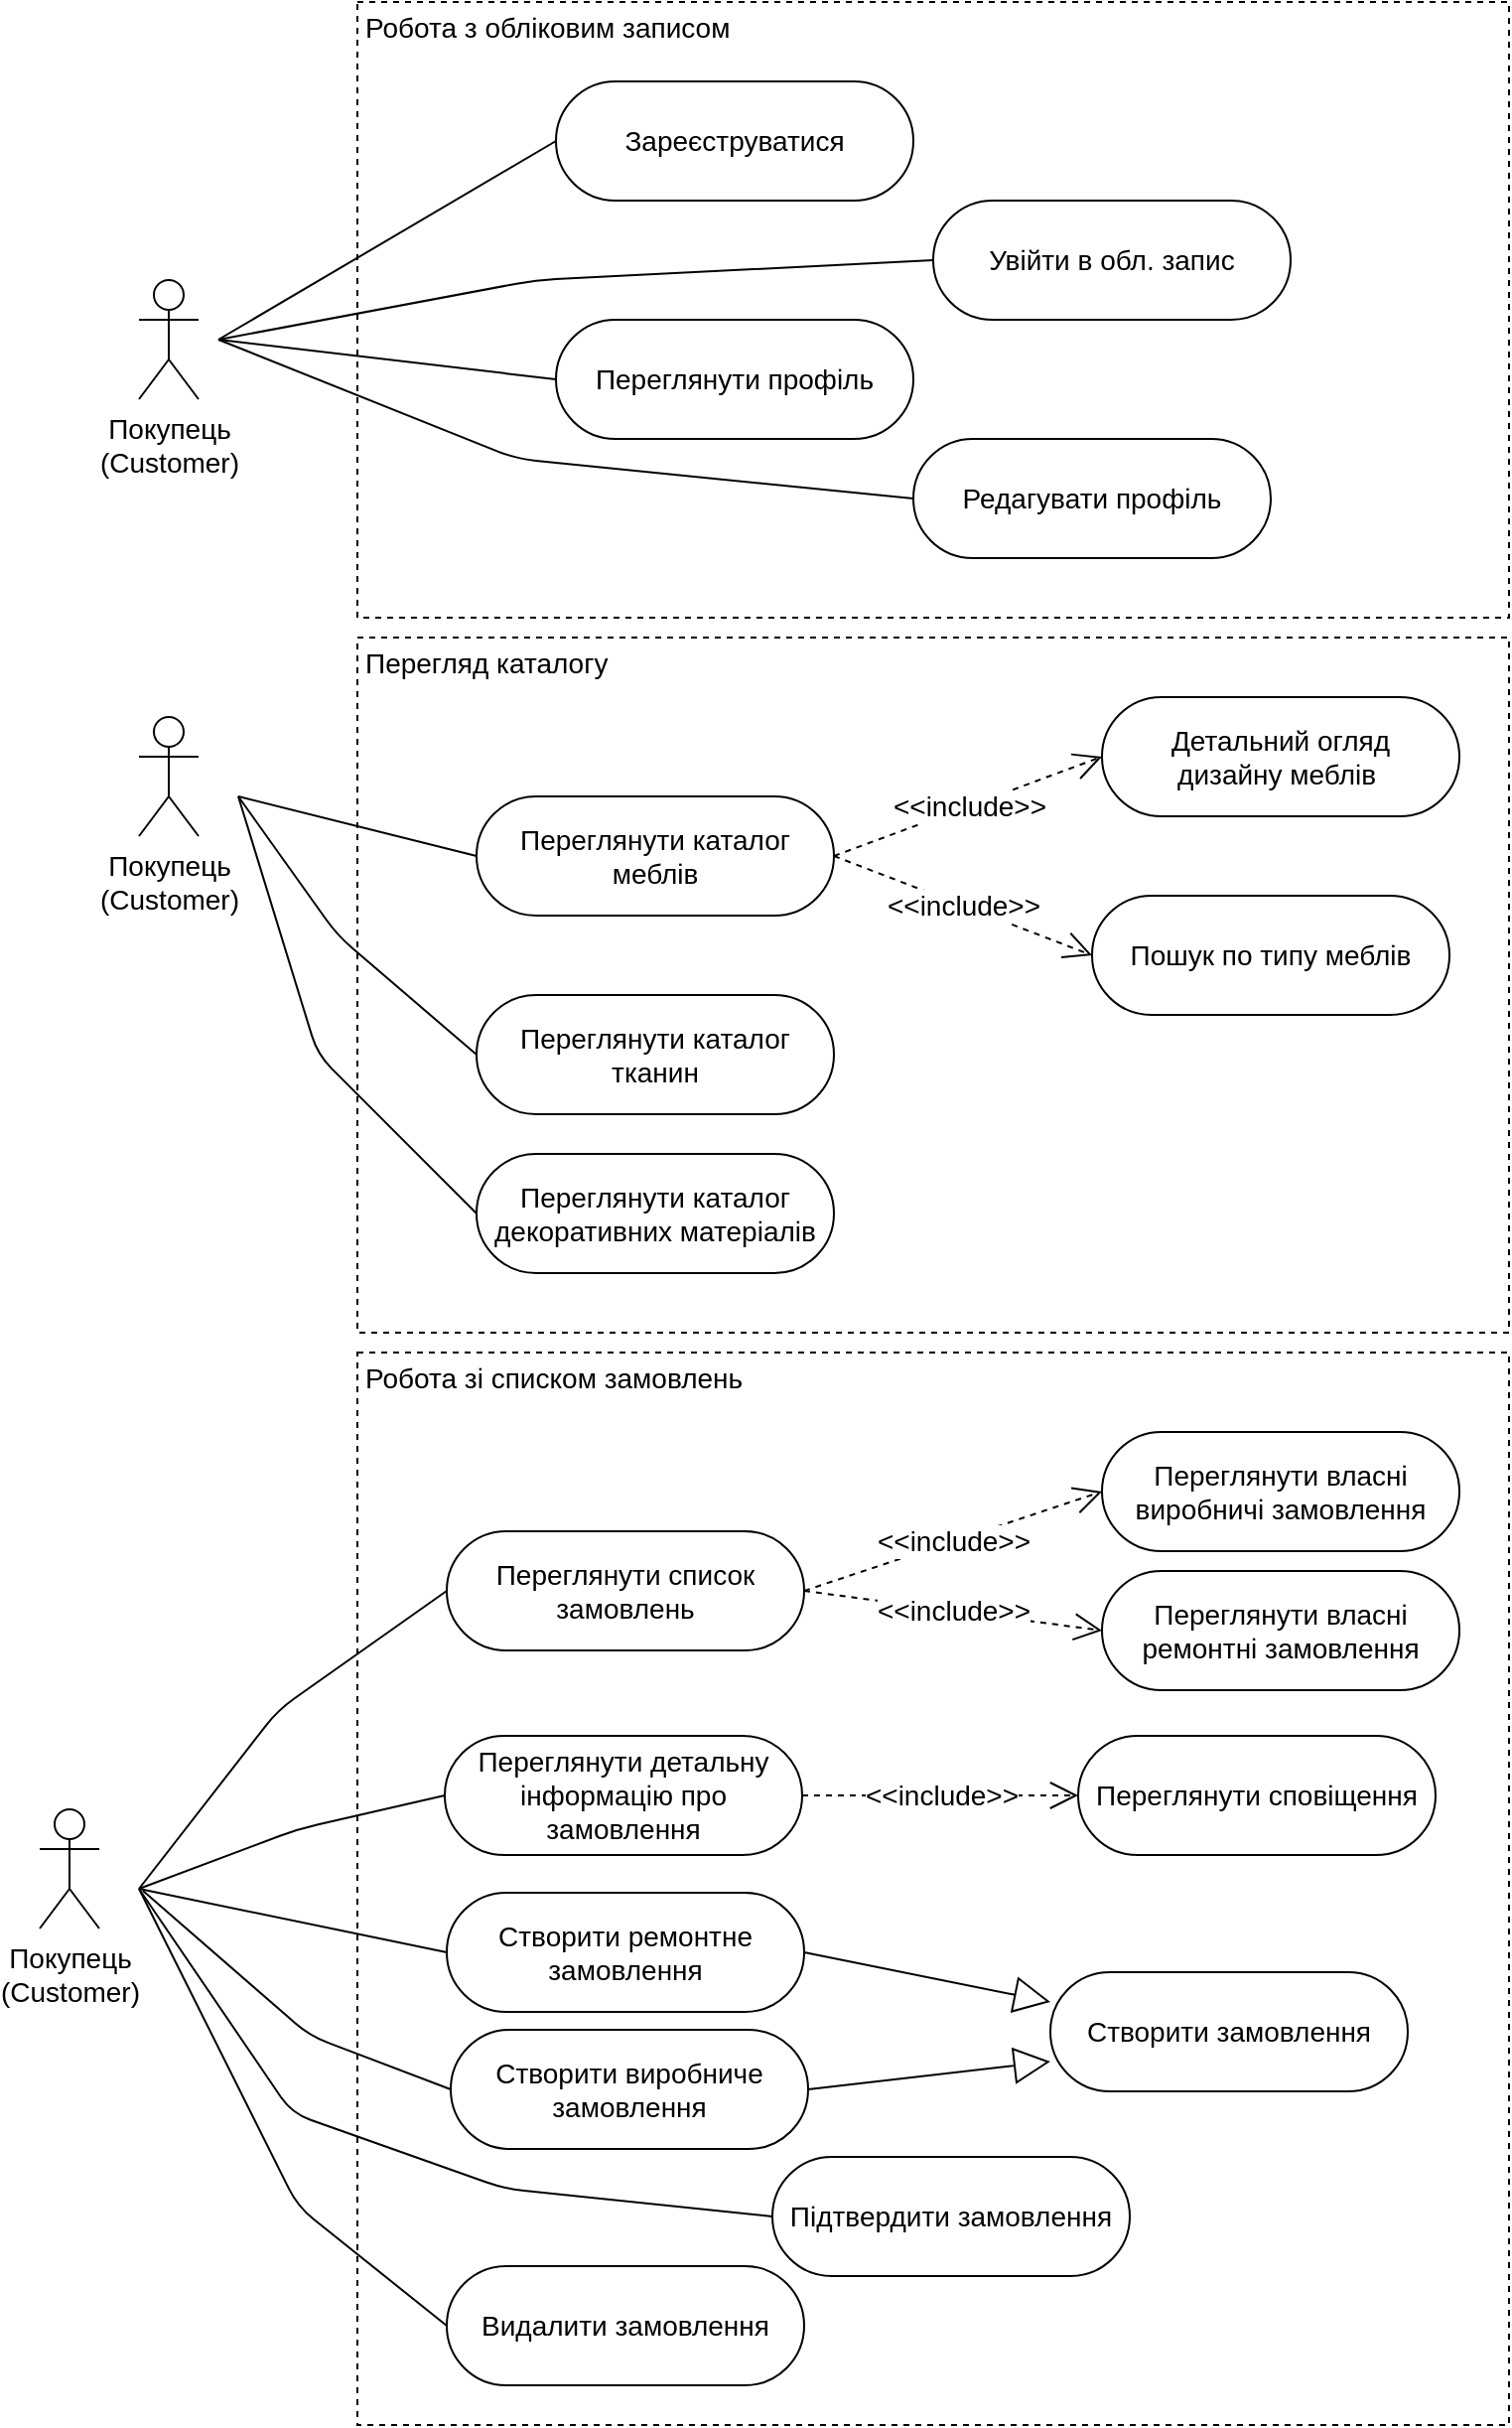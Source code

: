 <mxfile version="15.8.7" type="device" pages="4"><diagram id="2iJRoT_C9a-BozjbEeu5" name="Customer"><mxGraphModel dx="1143" dy="1132" grid="1" gridSize="10" guides="0" tooltips="1" connect="1" arrows="1" fold="1" page="0" pageScale="1" pageWidth="827" pageHeight="1169" math="0" shadow="0"><root><mxCell id="0"/><mxCell id="1" parent="0"/><mxCell id="3xoVVQLK65lepdWtBQZ1-61" value="Робота з обліковим записом" style="rounded=0;whiteSpace=wrap;html=1;fontSize=14;spacingLeft=4;spacing=0;align=left;verticalAlign=top;dashed=1;" parent="1" vertex="1"><mxGeometry x="230" y="-130" width="580" height="310" as="geometry"/></mxCell><mxCell id="3xoVVQLK65lepdWtBQZ1-56" value="Перегляд каталогу" style="rounded=0;whiteSpace=wrap;html=1;fontSize=14;spacingLeft=4;spacing=0;align=left;verticalAlign=top;dashed=1;" parent="1" vertex="1"><mxGeometry x="230" y="190" width="580" height="350" as="geometry"/></mxCell><mxCell id="3xoVVQLK65lepdWtBQZ1-47" value="Робота зі списком замовлень" style="rounded=0;whiteSpace=wrap;html=1;fontSize=14;spacingLeft=4;spacing=0;align=left;verticalAlign=top;dashed=1;" parent="1" vertex="1"><mxGeometry x="230" y="550" width="580" height="540" as="geometry"/></mxCell><mxCell id="E5f8M3XjpXIjWfjLwkcO-1" value="Увійти в обл. запис" style="rounded=1;whiteSpace=wrap;html=1;arcSize=50;fontSize=14;" parent="1" vertex="1"><mxGeometry x="520" y="-30" width="180" height="60" as="geometry"/></mxCell><mxCell id="E5f8M3XjpXIjWfjLwkcO-2" value="Зареєструватися" style="rounded=1;whiteSpace=wrap;html=1;arcSize=50;fontSize=14;" parent="1" vertex="1"><mxGeometry x="330" y="-90" width="180" height="60" as="geometry"/></mxCell><mxCell id="E5f8M3XjpXIjWfjLwkcO-3" value="Переглянути профіль" style="rounded=1;whiteSpace=wrap;html=1;arcSize=50;fontSize=14;" parent="1" vertex="1"><mxGeometry x="330" y="30" width="180" height="60" as="geometry"/></mxCell><mxCell id="E5f8M3XjpXIjWfjLwkcO-5" value="Переглянути власні виробничі замовлення" style="rounded=1;whiteSpace=wrap;html=1;arcSize=50;fontSize=14;" parent="1" vertex="1"><mxGeometry x="605" y="590" width="180" height="60" as="geometry"/></mxCell><mxCell id="E5f8M3XjpXIjWfjLwkcO-6" value="Переглянути власні ремонтні замовлення" style="rounded=1;whiteSpace=wrap;html=1;arcSize=50;fontSize=14;" parent="1" vertex="1"><mxGeometry x="605" y="660" width="180" height="60" as="geometry"/></mxCell><mxCell id="E5f8M3XjpXIjWfjLwkcO-7" value="Створити замовлення" style="rounded=1;whiteSpace=wrap;html=1;arcSize=50;fontSize=14;" parent="1" vertex="1"><mxGeometry x="579" y="862" width="180" height="60" as="geometry"/></mxCell><mxCell id="E5f8M3XjpXIjWfjLwkcO-8" value="Створити ремонтне замовлення" style="rounded=1;whiteSpace=wrap;html=1;arcSize=50;fontSize=14;" parent="1" vertex="1"><mxGeometry x="275" y="822" width="180" height="60" as="geometry"/></mxCell><mxCell id="E5f8M3XjpXIjWfjLwkcO-19" value="&amp;lt;&amp;lt;include&amp;gt;&amp;gt;" style="endArrow=open;endSize=12;dashed=1;html=1;rounded=0;fontSize=14;exitX=1;exitY=0.5;exitDx=0;exitDy=0;entryX=0;entryY=0.5;entryDx=0;entryDy=0;" parent="1" source="3xoVVQLK65lepdWtBQZ1-43" target="E5f8M3XjpXIjWfjLwkcO-6" edge="1"><mxGeometry width="160" relative="1" as="geometry"><mxPoint x="455" y="710" as="sourcePoint"/><mxPoint x="880" y="770" as="targetPoint"/></mxGeometry></mxCell><mxCell id="P6yBVaMTYCS2LeyDJxXh-1" value="Переглянути каталог меблів" style="rounded=1;whiteSpace=wrap;html=1;arcSize=50;fontSize=14;" parent="1" vertex="1"><mxGeometry x="290" y="270" width="180" height="60" as="geometry"/></mxCell><mxCell id="P6yBVaMTYCS2LeyDJxXh-2" value="Пошук по типу меблів" style="rounded=1;whiteSpace=wrap;html=1;arcSize=50;fontSize=14;" parent="1" vertex="1"><mxGeometry x="600" y="320" width="180" height="60" as="geometry"/></mxCell><mxCell id="3xoVVQLK65lepdWtBQZ1-1" value="&amp;lt;&amp;lt;include&amp;gt;&amp;gt;" style="endArrow=open;endSize=12;dashed=1;html=1;rounded=0;fontSize=14;exitX=1;exitY=0.5;exitDx=0;exitDy=0;entryX=0;entryY=0.5;entryDx=0;entryDy=0;" parent="1" source="P6yBVaMTYCS2LeyDJxXh-1" target="P6yBVaMTYCS2LeyDJxXh-2" edge="1"><mxGeometry width="160" relative="1" as="geometry"><mxPoint x="480" y="290" as="sourcePoint"/><mxPoint x="690" y="400" as="targetPoint"/></mxGeometry></mxCell><mxCell id="3xoVVQLK65lepdWtBQZ1-2" value="&amp;lt;&amp;lt;include&amp;gt;&amp;gt;" style="endArrow=open;endSize=12;dashed=1;html=1;rounded=0;fontSize=14;exitX=1;exitY=0.5;exitDx=0;exitDy=0;entryX=0;entryY=0.5;entryDx=0;entryDy=0;" parent="1" source="3xoVVQLK65lepdWtBQZ1-43" target="E5f8M3XjpXIjWfjLwkcO-5" edge="1"><mxGeometry width="160" relative="1" as="geometry"><mxPoint x="455" y="710" as="sourcePoint"/><mxPoint x="595" y="820" as="targetPoint"/></mxGeometry></mxCell><mxCell id="3xoVVQLK65lepdWtBQZ1-4" value="Детальний огляд &lt;br&gt;дизайну меблів&amp;nbsp;" style="rounded=1;whiteSpace=wrap;html=1;arcSize=50;fontSize=14;" parent="1" vertex="1"><mxGeometry x="605" y="220" width="180" height="60" as="geometry"/></mxCell><mxCell id="3xoVVQLK65lepdWtBQZ1-5" value="&amp;lt;&amp;lt;include&amp;gt;&amp;gt;" style="endArrow=open;endSize=12;dashed=1;html=1;rounded=0;fontSize=14;exitX=1;exitY=0.5;exitDx=0;exitDy=0;entryX=0;entryY=0.5;entryDx=0;entryDy=0;" parent="1" source="P6yBVaMTYCS2LeyDJxXh-1" target="3xoVVQLK65lepdWtBQZ1-4" edge="1"><mxGeometry width="160" relative="1" as="geometry"><mxPoint x="480" y="240" as="sourcePoint"/><mxPoint x="610" y="290" as="targetPoint"/></mxGeometry></mxCell><mxCell id="3xoVVQLK65lepdWtBQZ1-8" value="Переглянути каталог тканин" style="rounded=1;whiteSpace=wrap;html=1;arcSize=50;fontSize=14;" parent="1" vertex="1"><mxGeometry x="290" y="370" width="180" height="60" as="geometry"/></mxCell><mxCell id="3xoVVQLK65lepdWtBQZ1-11" value="Переглянути каталог декоративних матеріалів" style="rounded=1;whiteSpace=wrap;html=1;arcSize=50;fontSize=14;" parent="1" vertex="1"><mxGeometry x="290" y="450" width="180" height="60" as="geometry"/></mxCell><mxCell id="3xoVVQLK65lepdWtBQZ1-37" value="Видалити замовлення" style="rounded=1;whiteSpace=wrap;html=1;arcSize=50;fontSize=14;" parent="1" vertex="1"><mxGeometry x="275" y="1010" width="180" height="60" as="geometry"/></mxCell><mxCell id="3xoVVQLK65lepdWtBQZ1-38" value="Підтвердити замовлення" style="rounded=1;whiteSpace=wrap;html=1;arcSize=50;fontSize=14;" parent="1" vertex="1"><mxGeometry x="439" y="955" width="180" height="60" as="geometry"/></mxCell><mxCell id="3xoVVQLK65lepdWtBQZ1-40" value="Переглянути детальну інформацію про замовлення" style="rounded=1;whiteSpace=wrap;html=1;arcSize=50;fontSize=14;" parent="1" vertex="1"><mxGeometry x="274" y="743" width="180" height="60" as="geometry"/></mxCell><mxCell id="3xoVVQLK65lepdWtBQZ1-43" value="Переглянути список замовлень" style="rounded=1;whiteSpace=wrap;html=1;arcSize=50;fontSize=14;" parent="1" vertex="1"><mxGeometry x="275" y="640" width="180" height="60" as="geometry"/></mxCell><mxCell id="3xoVVQLK65lepdWtBQZ1-44" value="Створити виробниче замовлення" style="rounded=1;whiteSpace=wrap;html=1;arcSize=50;fontSize=14;" parent="1" vertex="1"><mxGeometry x="277" y="891" width="180" height="60" as="geometry"/></mxCell><mxCell id="3xoVVQLK65lepdWtBQZ1-45" value="" style="endArrow=block;endSize=16;endFill=0;html=1;rounded=0;fontSize=14;exitX=1;exitY=0.5;exitDx=0;exitDy=0;entryX=0;entryY=0.25;entryDx=0;entryDy=0;" parent="1" source="E5f8M3XjpXIjWfjLwkcO-8" target="E5f8M3XjpXIjWfjLwkcO-7" edge="1"><mxGeometry width="160" relative="1" as="geometry"><mxPoint x="445" y="920" as="sourcePoint"/><mxPoint x="843" y="865" as="targetPoint"/></mxGeometry></mxCell><mxCell id="3xoVVQLK65lepdWtBQZ1-46" value="" style="endArrow=block;endSize=16;endFill=0;html=1;rounded=0;fontSize=14;entryX=0;entryY=0.75;entryDx=0;entryDy=0;exitX=1;exitY=0.5;exitDx=0;exitDy=0;" parent="1" source="3xoVVQLK65lepdWtBQZ1-44" target="E5f8M3XjpXIjWfjLwkcO-7" edge="1"><mxGeometry width="160" relative="1" as="geometry"><mxPoint x="595" y="820" as="sourcePoint"/><mxPoint x="465" y="900" as="targetPoint"/></mxGeometry></mxCell><mxCell id="3xoVVQLK65lepdWtBQZ1-48" value="Покупець&lt;br&gt;(Customer)" style="shape=umlActor;verticalLabelPosition=bottom;verticalAlign=top;html=1;outlineConnect=0;fontSize=14;" parent="1" vertex="1"><mxGeometry x="70" y="780" width="30" height="60" as="geometry"/></mxCell><mxCell id="3xoVVQLK65lepdWtBQZ1-49" value="" style="endArrow=none;html=1;rounded=1;fontSize=14;entryX=0;entryY=0.5;entryDx=0;entryDy=0;" parent="1" target="3xoVVQLK65lepdWtBQZ1-43" edge="1"><mxGeometry width="50" height="50" relative="1" as="geometry"><mxPoint x="120" y="820" as="sourcePoint"/><mxPoint x="195" y="740" as="targetPoint"/><Array as="points"><mxPoint x="190" y="730"/></Array></mxGeometry></mxCell><mxCell id="3xoVVQLK65lepdWtBQZ1-50" value="" style="endArrow=none;html=1;rounded=1;fontSize=14;entryX=0;entryY=0.5;entryDx=0;entryDy=0;" parent="1" target="3xoVVQLK65lepdWtBQZ1-40" edge="1"><mxGeometry width="50" height="50" relative="1" as="geometry"><mxPoint x="120" y="820" as="sourcePoint"/><mxPoint x="195" y="820" as="targetPoint"/><Array as="points"><mxPoint x="200" y="790"/></Array></mxGeometry></mxCell><mxCell id="3xoVVQLK65lepdWtBQZ1-51" value="" style="endArrow=none;html=1;rounded=1;fontSize=14;entryX=0;entryY=0.5;entryDx=0;entryDy=0;" parent="1" target="E5f8M3XjpXIjWfjLwkcO-8" edge="1"><mxGeometry width="50" height="50" relative="1" as="geometry"><mxPoint x="120" y="820" as="sourcePoint"/><mxPoint x="205" y="840" as="targetPoint"/></mxGeometry></mxCell><mxCell id="3xoVVQLK65lepdWtBQZ1-52" value="" style="endArrow=none;html=1;rounded=1;fontSize=14;entryX=0;entryY=0.5;entryDx=0;entryDy=0;" parent="1" target="3xoVVQLK65lepdWtBQZ1-38" edge="1"><mxGeometry width="50" height="50" relative="1" as="geometry"><mxPoint x="120" y="820" as="sourcePoint"/><mxPoint x="155" y="900" as="targetPoint"/><Array as="points"><mxPoint x="197" y="933"/><mxPoint x="304" y="971"/></Array></mxGeometry></mxCell><mxCell id="3xoVVQLK65lepdWtBQZ1-53" value="" style="endArrow=none;html=1;rounded=1;fontSize=14;entryX=0;entryY=0.5;entryDx=0;entryDy=0;" parent="1" target="3xoVVQLK65lepdWtBQZ1-37" edge="1"><mxGeometry width="50" height="50" relative="1" as="geometry"><mxPoint x="120" y="820" as="sourcePoint"/><mxPoint x="135" y="930" as="targetPoint"/><Array as="points"><mxPoint x="200" y="980"/></Array></mxGeometry></mxCell><mxCell id="3xoVVQLK65lepdWtBQZ1-54" value="Переглянути сповіщення" style="rounded=1;whiteSpace=wrap;html=1;arcSize=50;fontSize=14;" parent="1" vertex="1"><mxGeometry x="593" y="743" width="180" height="60" as="geometry"/></mxCell><mxCell id="3xoVVQLK65lepdWtBQZ1-55" value="&amp;lt;&amp;lt;include&amp;gt;&amp;gt;" style="endArrow=open;endSize=12;dashed=1;html=1;rounded=0;fontSize=14;exitX=1;exitY=0.5;exitDx=0;exitDy=0;entryX=0;entryY=0.5;entryDx=0;entryDy=0;" parent="1" source="3xoVVQLK65lepdWtBQZ1-40" target="3xoVVQLK65lepdWtBQZ1-54" edge="1"><mxGeometry width="160" relative="1" as="geometry"><mxPoint x="465" y="680" as="sourcePoint"/><mxPoint x="640" y="700" as="targetPoint"/></mxGeometry></mxCell><mxCell id="3xoVVQLK65lepdWtBQZ1-57" value="Покупець&lt;br&gt;(Customer)" style="shape=umlActor;verticalLabelPosition=bottom;verticalAlign=top;html=1;outlineConnect=0;fontSize=14;" parent="1" vertex="1"><mxGeometry x="120" y="230" width="30" height="60" as="geometry"/></mxCell><mxCell id="3xoVVQLK65lepdWtBQZ1-58" value="" style="endArrow=none;html=1;rounded=1;fontSize=14;entryX=0;entryY=0.5;entryDx=0;entryDy=0;" parent="1" target="P6yBVaMTYCS2LeyDJxXh-1" edge="1"><mxGeometry width="50" height="50" relative="1" as="geometry"><mxPoint x="170" y="270" as="sourcePoint"/><mxPoint x="180" y="180" as="targetPoint"/></mxGeometry></mxCell><mxCell id="3xoVVQLK65lepdWtBQZ1-59" value="" style="endArrow=none;html=1;rounded=1;fontSize=14;entryX=0;entryY=0.5;entryDx=0;entryDy=0;" parent="1" target="3xoVVQLK65lepdWtBQZ1-8" edge="1"><mxGeometry width="50" height="50" relative="1" as="geometry"><mxPoint x="170" y="270" as="sourcePoint"/><mxPoint x="260" y="310" as="targetPoint"/><Array as="points"><mxPoint x="220" y="340"/></Array></mxGeometry></mxCell><mxCell id="3xoVVQLK65lepdWtBQZ1-60" value="" style="endArrow=none;html=1;rounded=1;fontSize=14;entryX=0;entryY=0.5;entryDx=0;entryDy=0;" parent="1" target="3xoVVQLK65lepdWtBQZ1-11" edge="1"><mxGeometry width="50" height="50" relative="1" as="geometry"><mxPoint x="170" y="270" as="sourcePoint"/><mxPoint x="240" y="350" as="targetPoint"/><Array as="points"><mxPoint x="210" y="400"/></Array></mxGeometry></mxCell><mxCell id="3xoVVQLK65lepdWtBQZ1-62" value="Редагувати профіль" style="rounded=1;whiteSpace=wrap;html=1;arcSize=50;fontSize=14;" parent="1" vertex="1"><mxGeometry x="510" y="90" width="180" height="60" as="geometry"/></mxCell><mxCell id="3xoVVQLK65lepdWtBQZ1-63" value="Покупець&lt;br&gt;(Customer)" style="shape=umlActor;verticalLabelPosition=bottom;verticalAlign=top;html=1;outlineConnect=0;fontSize=14;" parent="1" vertex="1"><mxGeometry x="120" y="10" width="30" height="60" as="geometry"/></mxCell><mxCell id="3xoVVQLK65lepdWtBQZ1-64" value="" style="endArrow=none;html=1;rounded=1;fontSize=14;entryX=0;entryY=0.5;entryDx=0;entryDy=0;" parent="1" target="E5f8M3XjpXIjWfjLwkcO-2" edge="1"><mxGeometry width="50" height="50" relative="1" as="geometry"><mxPoint x="160" y="40" as="sourcePoint"/><mxPoint x="180" y="-70" as="targetPoint"/></mxGeometry></mxCell><mxCell id="3xoVVQLK65lepdWtBQZ1-65" value="" style="endArrow=none;html=1;rounded=1;fontSize=14;entryX=0;entryY=0.5;entryDx=0;entryDy=0;" parent="1" target="E5f8M3XjpXIjWfjLwkcO-1" edge="1"><mxGeometry width="50" height="50" relative="1" as="geometry"><mxPoint x="160" y="40" as="sourcePoint"/><mxPoint x="210" y="-10" as="targetPoint"/><Array as="points"><mxPoint x="320" y="10"/></Array></mxGeometry></mxCell><mxCell id="3xoVVQLK65lepdWtBQZ1-66" value="" style="endArrow=none;html=1;rounded=1;fontSize=14;entryX=0;entryY=0.5;entryDx=0;entryDy=0;" parent="1" target="E5f8M3XjpXIjWfjLwkcO-3" edge="1"><mxGeometry width="50" height="50" relative="1" as="geometry"><mxPoint x="160" y="40" as="sourcePoint"/><mxPoint x="280" y="70" as="targetPoint"/></mxGeometry></mxCell><mxCell id="3xoVVQLK65lepdWtBQZ1-67" value="" style="endArrow=none;html=1;rounded=1;fontSize=14;entryX=0;entryY=0.5;entryDx=0;entryDy=0;" parent="1" target="3xoVVQLK65lepdWtBQZ1-62" edge="1"><mxGeometry width="50" height="50" relative="1" as="geometry"><mxPoint x="160" y="40" as="sourcePoint"/><mxPoint x="260" y="-60" as="targetPoint"/><Array as="points"><mxPoint x="310" y="100"/></Array></mxGeometry></mxCell><mxCell id="6U7aCQ50_XfaiA0J7BSe-1" value="" style="endArrow=none;html=1;rounded=1;fontSize=14;entryX=0;entryY=0.5;entryDx=0;entryDy=0;" parent="1" target="3xoVVQLK65lepdWtBQZ1-44" edge="1"><mxGeometry width="50" height="50" relative="1" as="geometry"><mxPoint x="122" y="821" as="sourcePoint"/><mxPoint x="285" y="862.0" as="targetPoint"/><Array as="points"><mxPoint x="206" y="894"/></Array></mxGeometry></mxCell></root></mxGraphModel></diagram><diagram id="929RUA0D2LTirz4hFIld" name="Worker"><mxGraphModel dx="1372" dy="878" grid="1" gridSize="10" guides="1" tooltips="1" connect="1" arrows="1" fold="1" page="0" pageScale="1" pageWidth="827" pageHeight="1169" math="0" shadow="0"><root><mxCell id="nOwXNSCYxh4dzv4DUtGs-0"/><mxCell id="nOwXNSCYxh4dzv4DUtGs-1" parent="nOwXNSCYxh4dzv4DUtGs-0"/><mxCell id="ifT8jNpSxcpVPLsn2ePM-0" value="Робота з власним обліковим записом" style="rounded=0;whiteSpace=wrap;html=1;fontSize=14;spacingLeft=4;spacing=0;align=left;verticalAlign=top;dashed=1;" parent="nOwXNSCYxh4dzv4DUtGs-1" vertex="1"><mxGeometry x="1270" y="85" width="510" height="365" as="geometry"/></mxCell><mxCell id="eu4ZBQ_lhvGV1qh-YuWw-0" value="Облік ресурсів" style="rounded=0;whiteSpace=wrap;html=1;fontSize=14;spacingLeft=4;spacing=0;align=left;verticalAlign=top;dashed=1;" parent="nOwXNSCYxh4dzv4DUtGs-1" vertex="1"><mxGeometry x="170" y="85" width="580" height="415" as="geometry"/></mxCell><mxCell id="eu4ZBQ_lhvGV1qh-YuWw-1" value="Переглянути &lt;br&gt;список тканин" style="rounded=1;whiteSpace=wrap;html=1;arcSize=50;fontSize=14;" parent="nOwXNSCYxh4dzv4DUtGs-1" vertex="1"><mxGeometry x="231" y="118" width="180" height="60" as="geometry"/></mxCell><mxCell id="eu4ZBQ_lhvGV1qh-YuWw-2" value="Переглянути &lt;br&gt;список матеріалів" style="rounded=1;whiteSpace=wrap;html=1;arcSize=50;fontSize=14;" parent="nOwXNSCYxh4dzv4DUtGs-1" vertex="1"><mxGeometry x="226" y="189" width="180" height="60" as="geometry"/></mxCell><mxCell id="eu4ZBQ_lhvGV1qh-YuWw-3" value="Переглянути &lt;br&gt;список деталей" style="rounded=1;whiteSpace=wrap;html=1;arcSize=50;fontSize=14;" parent="nOwXNSCYxh4dzv4DUtGs-1" vertex="1"><mxGeometry x="226" y="260" width="180" height="60" as="geometry"/></mxCell><mxCell id="eu4ZBQ_lhvGV1qh-YuWw-4" value="Переглянути &lt;br&gt;детальний опис&amp;nbsp;ресурсу" style="rounded=1;whiteSpace=wrap;html=1;arcSize=50;fontSize=14;" parent="nOwXNSCYxh4dzv4DUtGs-1" vertex="1"><mxGeometry x="467" y="330" width="180" height="60" as="geometry"/></mxCell><mxCell id="eu4ZBQ_lhvGV1qh-YuWw-5" value="Переглянути &lt;br&gt;список ресурсів" style="rounded=1;whiteSpace=wrap;html=1;arcSize=50;fontSize=14;" parent="nOwXNSCYxh4dzv4DUtGs-1" vertex="1"><mxGeometry x="487" y="185" width="180" height="60" as="geometry"/></mxCell><mxCell id="eu4ZBQ_lhvGV1qh-YuWw-7" value="" style="endArrow=block;endSize=16;endFill=0;html=1;rounded=0;fontSize=14;exitX=1;exitY=0.5;exitDx=0;exitDy=0;entryX=0;entryY=0.5;entryDx=0;entryDy=0;" parent="nOwXNSCYxh4dzv4DUtGs-1" source="eu4ZBQ_lhvGV1qh-YuWw-2" target="eu4ZBQ_lhvGV1qh-YuWw-5" edge="1"><mxGeometry width="160" relative="1" as="geometry"><mxPoint x="857" y="169" as="sourcePoint"/><mxPoint x="845" y="225" as="targetPoint"/></mxGeometry></mxCell><mxCell id="eu4ZBQ_lhvGV1qh-YuWw-9" value="Записати кількість &lt;br&gt;ресурсу на складі" style="rounded=1;whiteSpace=wrap;html=1;arcSize=50;fontSize=14;" parent="nOwXNSCYxh4dzv4DUtGs-1" vertex="1"><mxGeometry x="460" y="408" width="180" height="60" as="geometry"/></mxCell><mxCell id="eu4ZBQ_lhvGV1qh-YuWw-10" value="Робітник&lt;br&gt;(Worker)" style="shape=umlActor;verticalLabelPosition=bottom;verticalAlign=top;html=1;outlineConnect=0;fontSize=14;" parent="nOwXNSCYxh4dzv4DUtGs-1" vertex="1"><mxGeometry x="40" y="285" width="30" height="60" as="geometry"/></mxCell><mxCell id="eu4ZBQ_lhvGV1qh-YuWw-11" value="" style="endArrow=none;html=1;rounded=1;fontSize=14;entryX=0;entryY=0.5;entryDx=0;entryDy=0;" parent="nOwXNSCYxh4dzv4DUtGs-1" target="eu4ZBQ_lhvGV1qh-YuWw-1" edge="1"><mxGeometry width="50" height="50" relative="1" as="geometry"><mxPoint x="80" y="315" as="sourcePoint"/><mxPoint x="106" y="202" as="targetPoint"/></mxGeometry></mxCell><mxCell id="eu4ZBQ_lhvGV1qh-YuWw-12" value="" style="endArrow=none;html=1;rounded=1;fontSize=14;entryX=0;entryY=0.5;entryDx=0;entryDy=0;" parent="nOwXNSCYxh4dzv4DUtGs-1" target="eu4ZBQ_lhvGV1qh-YuWw-4" edge="1"><mxGeometry width="50" height="50" relative="1" as="geometry"><mxPoint x="80" y="315" as="sourcePoint"/><mxPoint x="150" y="345" as="targetPoint"/><Array as="points"><mxPoint x="256" y="351"/></Array></mxGeometry></mxCell><mxCell id="eu4ZBQ_lhvGV1qh-YuWw-13" value="" style="endArrow=none;html=1;rounded=1;fontSize=14;entryX=0;entryY=0.5;entryDx=0;entryDy=0;" parent="nOwXNSCYxh4dzv4DUtGs-1" target="eu4ZBQ_lhvGV1qh-YuWw-9" edge="1"><mxGeometry width="50" height="50" relative="1" as="geometry"><mxPoint x="80" y="315" as="sourcePoint"/><mxPoint x="160" y="375" as="targetPoint"/><Array as="points"><mxPoint x="247" y="410"/></Array></mxGeometry></mxCell><mxCell id="S76b4Dts9VH44kefMkTT-0" value="Робота зі списком задач" style="rounded=0;whiteSpace=wrap;html=1;fontSize=14;spacingLeft=4;spacing=0;align=left;verticalAlign=top;dashed=1;" parent="nOwXNSCYxh4dzv4DUtGs-1" vertex="1"><mxGeometry x="170" y="560" width="580" height="350" as="geometry"/></mxCell><mxCell id="S76b4Dts9VH44kefMkTT-2" value="Змінити статус задачі" style="rounded=1;whiteSpace=wrap;html=1;arcSize=50;fontSize=14;" parent="nOwXNSCYxh4dzv4DUtGs-1" vertex="1"><mxGeometry x="210" y="720" width="180" height="60" as="geometry"/></mxCell><mxCell id="S76b4Dts9VH44kefMkTT-3" value="Переглянути &lt;br&gt;список задач" style="rounded=1;whiteSpace=wrap;html=1;arcSize=50;fontSize=14;" parent="nOwXNSCYxh4dzv4DUtGs-1" vertex="1"><mxGeometry x="210" y="630" width="180" height="60" as="geometry"/></mxCell><mxCell id="S76b4Dts9VH44kefMkTT-4" value="&amp;lt;&amp;lt;include&amp;gt;&amp;gt;" style="endArrow=open;endSize=12;dashed=1;html=1;rounded=0;fontSize=14;exitX=1;exitY=0.5;exitDx=0;exitDy=0;entryX=0;entryY=0.5;entryDx=0;entryDy=0;" parent="nOwXNSCYxh4dzv4DUtGs-1" source="S76b4Dts9VH44kefMkTT-3" target="S76b4Dts9VH44kefMkTT-7" edge="1"><mxGeometry width="160" relative="1" as="geometry"><mxPoint x="390" y="650" as="sourcePoint"/><mxPoint x="570" y="680" as="targetPoint"/></mxGeometry></mxCell><mxCell id="S76b4Dts9VH44kefMkTT-5" value="&amp;lt;&amp;lt;include&amp;gt;&amp;gt;" style="endArrow=open;endSize=12;dashed=1;html=1;rounded=0;fontSize=14;exitX=1;exitY=0.5;exitDx=0;exitDy=0;entryX=0;entryY=0.5;entryDx=0;entryDy=0;" parent="nOwXNSCYxh4dzv4DUtGs-1" source="S76b4Dts9VH44kefMkTT-3" target="S76b4Dts9VH44kefMkTT-6" edge="1"><mxGeometry width="160" relative="1" as="geometry"><mxPoint x="390" y="650" as="sourcePoint"/><mxPoint x="590" y="620" as="targetPoint"/></mxGeometry></mxCell><mxCell id="S76b4Dts9VH44kefMkTT-6" value="Переглянути виробничі задачі" style="rounded=1;whiteSpace=wrap;html=1;arcSize=50;fontSize=14;" parent="nOwXNSCYxh4dzv4DUtGs-1" vertex="1"><mxGeometry x="540" y="590" width="180" height="60" as="geometry"/></mxCell><mxCell id="S76b4Dts9VH44kefMkTT-7" value="Переглянути ремонтні задачі" style="rounded=1;whiteSpace=wrap;html=1;arcSize=50;fontSize=14;" parent="nOwXNSCYxh4dzv4DUtGs-1" vertex="1"><mxGeometry x="540" y="660" width="180" height="60" as="geometry"/></mxCell><mxCell id="S76b4Dts9VH44kefMkTT-10" value="Робітник&lt;br&gt;(Worker)" style="shape=umlActor;verticalLabelPosition=bottom;verticalAlign=top;html=1;outlineConnect=0;fontSize=14;" parent="nOwXNSCYxh4dzv4DUtGs-1" vertex="1"><mxGeometry x="40" y="720" width="30" height="60" as="geometry"/></mxCell><mxCell id="S76b4Dts9VH44kefMkTT-11" value="" style="endArrow=none;html=1;rounded=1;fontSize=14;entryX=0;entryY=0.5;entryDx=0;entryDy=0;" parent="nOwXNSCYxh4dzv4DUtGs-1" target="S76b4Dts9VH44kefMkTT-3" edge="1"><mxGeometry width="50" height="50" relative="1" as="geometry"><mxPoint x="80" y="750" as="sourcePoint"/><mxPoint x="200" y="660" as="targetPoint"/></mxGeometry></mxCell><mxCell id="S76b4Dts9VH44kefMkTT-15" value="" style="endArrow=none;html=1;rounded=1;fontSize=14;entryX=0;entryY=0.5;entryDx=0;entryDy=0;" parent="nOwXNSCYxh4dzv4DUtGs-1" target="S76b4Dts9VH44kefMkTT-2" edge="1"><mxGeometry width="50" height="50" relative="1" as="geometry"><mxPoint x="80" y="750" as="sourcePoint"/><mxPoint x="210" y="890" as="targetPoint"/></mxGeometry></mxCell><mxCell id="S76b4Dts9VH44kefMkTT-16" value="Записати кількість використаних ресурсів" style="rounded=1;whiteSpace=wrap;html=1;arcSize=50;fontSize=14;" parent="nOwXNSCYxh4dzv4DUtGs-1" vertex="1"><mxGeometry x="210" y="810" width="180" height="60" as="geometry"/></mxCell><mxCell id="S76b4Dts9VH44kefMkTT-17" value="" style="endArrow=none;html=1;rounded=1;fontSize=14;entryX=0;entryY=0.5;entryDx=0;entryDy=0;" parent="nOwXNSCYxh4dzv4DUtGs-1" target="S76b4Dts9VH44kefMkTT-16" edge="1"><mxGeometry width="50" height="50" relative="1" as="geometry"><mxPoint x="80" y="749.58" as="sourcePoint"/><mxPoint x="210" y="749.58" as="targetPoint"/></mxGeometry></mxCell><mxCell id="S76b4Dts9VH44kefMkTT-18" value="Згенерувати &lt;br&gt;заробітний чек" style="rounded=1;whiteSpace=wrap;html=1;arcSize=50;fontSize=14;" parent="nOwXNSCYxh4dzv4DUtGs-1" vertex="1"><mxGeometry x="1340" y="370" width="180" height="60" as="geometry"/></mxCell><mxCell id="S76b4Dts9VH44kefMkTT-19" value="Робітник&lt;br&gt;(Worker)" style="shape=umlActor;verticalLabelPosition=bottom;verticalAlign=top;html=1;outlineConnect=0;fontSize=14;" parent="nOwXNSCYxh4dzv4DUtGs-1" vertex="1"><mxGeometry x="1120" y="215" width="30" height="60" as="geometry"/></mxCell><mxCell id="ifT8jNpSxcpVPLsn2ePM-1" value="Увійти в обліковий запис" style="rounded=1;whiteSpace=wrap;html=1;arcSize=50;fontSize=14;" parent="nOwXNSCYxh4dzv4DUtGs-1" vertex="1"><mxGeometry x="1340" y="135" width="180" height="60" as="geometry"/></mxCell><mxCell id="ifT8jNpSxcpVPLsn2ePM-2" value="Зареєструватися" style="rounded=1;whiteSpace=wrap;html=1;arcSize=50;fontSize=14;" parent="nOwXNSCYxh4dzv4DUtGs-1" vertex="1"><mxGeometry x="1530" y="195" width="180" height="60" as="geometry"/></mxCell><mxCell id="ifT8jNpSxcpVPLsn2ePM-3" value="" style="endArrow=none;html=1;rounded=1;fontSize=14;entryX=0;entryY=0.5;entryDx=0;entryDy=0;" parent="nOwXNSCYxh4dzv4DUtGs-1" target="ifT8jNpSxcpVPLsn2ePM-1" edge="1"><mxGeometry width="50" height="50" relative="1" as="geometry"><mxPoint x="1160" y="250" as="sourcePoint"/><mxPoint x="1150" y="525" as="targetPoint"/><Array as="points"><mxPoint x="1240" y="205"/></Array></mxGeometry></mxCell><mxCell id="ifT8jNpSxcpVPLsn2ePM-4" value="" style="endArrow=none;html=1;rounded=1;fontSize=14;entryX=0;entryY=0.5;entryDx=0;entryDy=0;" parent="nOwXNSCYxh4dzv4DUtGs-1" target="ifT8jNpSxcpVPLsn2ePM-2" edge="1"><mxGeometry width="50" height="50" relative="1" as="geometry"><mxPoint x="1160" y="250" as="sourcePoint"/><mxPoint x="1270" y="615" as="targetPoint"/><Array as="points"><mxPoint x="1330" y="225"/></Array></mxGeometry></mxCell><mxCell id="ifT8jNpSxcpVPLsn2ePM-5" value="Переглянути профіль" style="rounded=1;whiteSpace=wrap;html=1;arcSize=50;fontSize=14;" parent="nOwXNSCYxh4dzv4DUtGs-1" vertex="1"><mxGeometry x="1340" y="255" width="180" height="60" as="geometry"/></mxCell><mxCell id="ifT8jNpSxcpVPLsn2ePM-6" value="" style="endArrow=none;html=1;rounded=1;fontSize=14;entryX=0;entryY=0.5;entryDx=0;entryDy=0;" parent="nOwXNSCYxh4dzv4DUtGs-1" target="ifT8jNpSxcpVPLsn2ePM-5" edge="1"><mxGeometry width="50" height="50" relative="1" as="geometry"><mxPoint x="1160" y="250" as="sourcePoint"/><mxPoint x="1500" y="295" as="targetPoint"/></mxGeometry></mxCell><mxCell id="ifT8jNpSxcpVPLsn2ePM-7" value="Редагувати профіль" style="rounded=1;whiteSpace=wrap;html=1;arcSize=50;fontSize=14;" parent="nOwXNSCYxh4dzv4DUtGs-1" vertex="1"><mxGeometry x="1530" y="315" width="180" height="60" as="geometry"/></mxCell><mxCell id="ifT8jNpSxcpVPLsn2ePM-8" value="" style="endArrow=none;html=1;rounded=1;fontSize=14;entryX=0;entryY=0.5;entryDx=0;entryDy=0;" parent="nOwXNSCYxh4dzv4DUtGs-1" target="ifT8jNpSxcpVPLsn2ePM-7" edge="1"><mxGeometry width="50" height="50" relative="1" as="geometry"><mxPoint x="1160" y="250" as="sourcePoint"/><mxPoint x="1340" y="285" as="targetPoint"/><Array as="points"><mxPoint x="1320" y="335"/></Array></mxGeometry></mxCell><mxCell id="ifT8jNpSxcpVPLsn2ePM-9" value="" style="endArrow=none;html=1;rounded=1;fontSize=14;entryX=0;entryY=0.5;entryDx=0;entryDy=0;" parent="nOwXNSCYxh4dzv4DUtGs-1" target="S76b4Dts9VH44kefMkTT-18" edge="1"><mxGeometry width="50" height="50" relative="1" as="geometry"><mxPoint x="1160" y="250" as="sourcePoint"/><mxPoint x="1321" y="370.0" as="targetPoint"/></mxGeometry></mxCell><mxCell id="ZS48EpZTmCHyT2RPtsof-0" value="" style="endArrow=block;endSize=16;endFill=0;html=1;rounded=0;fontSize=14;exitX=1;exitY=0.5;exitDx=0;exitDy=0;entryX=0;entryY=0.25;entryDx=0;entryDy=0;" parent="nOwXNSCYxh4dzv4DUtGs-1" source="eu4ZBQ_lhvGV1qh-YuWw-1" target="eu4ZBQ_lhvGV1qh-YuWw-5" edge="1"><mxGeometry width="160" relative="1" as="geometry"><mxPoint x="720" y="235" as="sourcePoint"/><mxPoint x="847" y="145" as="targetPoint"/></mxGeometry></mxCell><mxCell id="ZS48EpZTmCHyT2RPtsof-2" value="" style="endArrow=block;endSize=16;endFill=0;html=1;rounded=0;fontSize=14;exitX=1;exitY=0.5;exitDx=0;exitDy=0;entryX=0;entryY=0.75;entryDx=0;entryDy=0;" parent="nOwXNSCYxh4dzv4DUtGs-1" source="eu4ZBQ_lhvGV1qh-YuWw-3" target="eu4ZBQ_lhvGV1qh-YuWw-5" edge="1"><mxGeometry width="160" relative="1" as="geometry"><mxPoint x="720" y="235" as="sourcePoint"/><mxPoint x="847" y="145" as="targetPoint"/></mxGeometry></mxCell><mxCell id="ZS48EpZTmCHyT2RPtsof-3" value="" style="endArrow=none;html=1;rounded=1;fontFamily=Noto Sans Mono;fontSize=14;entryX=0;entryY=0.5;entryDx=0;entryDy=0;" parent="nOwXNSCYxh4dzv4DUtGs-1" target="eu4ZBQ_lhvGV1qh-YuWw-2" edge="1"><mxGeometry width="50" height="50" relative="1" as="geometry"><mxPoint x="80" y="313" as="sourcePoint"/><mxPoint x="107" y="194" as="targetPoint"/></mxGeometry></mxCell><mxCell id="ZS48EpZTmCHyT2RPtsof-4" value="" style="endArrow=none;html=1;rounded=1;fontFamily=Noto Sans Mono;fontSize=14;entryX=0;entryY=0.5;entryDx=0;entryDy=0;" parent="nOwXNSCYxh4dzv4DUtGs-1" target="eu4ZBQ_lhvGV1qh-YuWw-3" edge="1"><mxGeometry width="50" height="50" relative="1" as="geometry"><mxPoint x="82" y="314" as="sourcePoint"/><mxPoint x="76" y="203" as="targetPoint"/></mxGeometry></mxCell></root></mxGraphModel></diagram><diagram id="Hpt3JHZvAOt-JV4l8R95" name="Manager"><mxGraphModel dx="2172" dy="1278" grid="0" gridSize="10" guides="1" tooltips="1" connect="1" arrows="1" fold="1" page="0" pageScale="1" pageWidth="827" pageHeight="1169" math="0" shadow="0"><root><mxCell id="ieJafGDD9lWqY6jc8tp4-0"/><mxCell id="ieJafGDD9lWqY6jc8tp4-1" parent="ieJafGDD9lWqY6jc8tp4-0"/><mxCell id="opqgU8rjcZiYgNFme_n2-8" value="Робота з власним обліковим записом" style="rounded=0;whiteSpace=wrap;html=1;fontSize=14;spacingLeft=4;spacing=0;align=left;verticalAlign=top;dashed=1;" parent="ieJafGDD9lWqY6jc8tp4-1" vertex="1"><mxGeometry x="-560" y="-310" width="530" height="310" as="geometry"/></mxCell><mxCell id="nWQdXDqPVh8Objp1KHhM-0" value="Робота зі списком задач" style="rounded=0;whiteSpace=wrap;html=1;fontSize=14;spacingLeft=4;spacing=0;align=left;verticalAlign=top;dashed=1;" parent="ieJafGDD9lWqY6jc8tp4-1" vertex="1"><mxGeometry x="440" y="560" width="580" height="460" as="geometry"/></mxCell><mxCell id="85MQXxmtQt5QlI3UUvts-2" value="Призначити робітника" style="rounded=1;whiteSpace=wrap;html=1;arcSize=50;fontSize=14;" parent="ieJafGDD9lWqY6jc8tp4-1" vertex="1"><mxGeometry x="480" y="860" width="180" height="60" as="geometry"/></mxCell><mxCell id="85MQXxmtQt5QlI3UUvts-3" value="Змінити статус задачі" style="rounded=1;whiteSpace=wrap;html=1;arcSize=50;fontSize=14;" parent="ieJafGDD9lWqY6jc8tp4-1" vertex="1"><mxGeometry x="480" y="930" width="180" height="60" as="geometry"/></mxCell><mxCell id="85MQXxmtQt5QlI3UUvts-4" value="Переглянути &lt;br&gt;список задач" style="rounded=1;whiteSpace=wrap;html=1;arcSize=50;fontSize=14;" parent="ieJafGDD9lWqY6jc8tp4-1" vertex="1"><mxGeometry x="480" y="630" width="180" height="60" as="geometry"/></mxCell><mxCell id="doRli6wH1GM2LvlbNJ3U-0" value="&amp;lt;&amp;lt;include&amp;gt;&amp;gt;" style="endArrow=open;endSize=12;dashed=1;html=1;rounded=0;fontSize=14;exitX=1;exitY=0.5;exitDx=0;exitDy=0;entryX=0;entryY=0.5;entryDx=0;entryDy=0;" parent="ieJafGDD9lWqY6jc8tp4-1" source="85MQXxmtQt5QlI3UUvts-4" target="doRli6wH1GM2LvlbNJ3U-3" edge="1"><mxGeometry width="160" relative="1" as="geometry"><mxPoint x="660" y="650" as="sourcePoint"/><mxPoint x="840" y="680" as="targetPoint"/></mxGeometry></mxCell><mxCell id="doRli6wH1GM2LvlbNJ3U-1" value="&amp;lt;&amp;lt;include&amp;gt;&amp;gt;" style="endArrow=open;endSize=12;dashed=1;html=1;rounded=0;fontSize=14;exitX=1;exitY=0.5;exitDx=0;exitDy=0;entryX=0;entryY=0.5;entryDx=0;entryDy=0;" parent="ieJafGDD9lWqY6jc8tp4-1" source="85MQXxmtQt5QlI3UUvts-4" target="doRli6wH1GM2LvlbNJ3U-2" edge="1"><mxGeometry width="160" relative="1" as="geometry"><mxPoint x="660" y="650" as="sourcePoint"/><mxPoint x="860" y="620" as="targetPoint"/></mxGeometry></mxCell><mxCell id="doRli6wH1GM2LvlbNJ3U-2" value="Переглянути виробничі задачі" style="rounded=1;whiteSpace=wrap;html=1;arcSize=50;fontSize=14;" parent="ieJafGDD9lWqY6jc8tp4-1" vertex="1"><mxGeometry x="810" y="590" width="180" height="60" as="geometry"/></mxCell><mxCell id="doRli6wH1GM2LvlbNJ3U-3" value="Переглянути ремонтні задачі" style="rounded=1;whiteSpace=wrap;html=1;arcSize=50;fontSize=14;" parent="ieJafGDD9lWqY6jc8tp4-1" vertex="1"><mxGeometry x="810" y="660" width="180" height="60" as="geometry"/></mxCell><mxCell id="meGokHOTTIIv8NeSTrMK-0" value="Створити ремонтну &lt;br&gt;задачу" style="rounded=1;whiteSpace=wrap;html=1;arcSize=50;fontSize=14;" parent="ieJafGDD9lWqY6jc8tp4-1" vertex="1"><mxGeometry x="480" y="710" width="180" height="60" as="geometry"/></mxCell><mxCell id="meGokHOTTIIv8NeSTrMK-1" value="Згенерувати виробничі задачі за шаблоном" style="rounded=1;whiteSpace=wrap;html=1;arcSize=50;fontSize=14;" parent="ieJafGDD9lWqY6jc8tp4-1" vertex="1"><mxGeometry x="480" y="780" width="180" height="60" as="geometry"/></mxCell><mxCell id="nWQdXDqPVh8Objp1KHhM-1" value="Робота зі списком замовлень" style="rounded=0;whiteSpace=wrap;html=1;fontSize=14;spacingLeft=4;spacing=0;align=left;verticalAlign=top;dashed=1;" parent="ieJafGDD9lWqY6jc8tp4-1" vertex="1"><mxGeometry x="440" y="70" width="580" height="430" as="geometry"/></mxCell><mxCell id="nWQdXDqPVh8Objp1KHhM-2" value="Переглянути &lt;br&gt;список замовлень" style="rounded=1;whiteSpace=wrap;html=1;arcSize=50;fontSize=14;" parent="ieJafGDD9lWqY6jc8tp4-1" vertex="1"><mxGeometry x="480" y="152.5" width="180" height="60" as="geometry"/></mxCell><mxCell id="nWQdXDqPVh8Objp1KHhM-3" value="&amp;lt;&amp;lt;include&amp;gt;&amp;gt;" style="endArrow=open;endSize=12;dashed=1;html=1;rounded=0;fontSize=14;exitX=1;exitY=0.5;exitDx=0;exitDy=0;entryX=0;entryY=0.5;entryDx=0;entryDy=0;" parent="ieJafGDD9lWqY6jc8tp4-1" source="nWQdXDqPVh8Objp1KHhM-2" target="nWQdXDqPVh8Objp1KHhM-6" edge="1"><mxGeometry width="160" relative="1" as="geometry"><mxPoint x="660" y="172.5" as="sourcePoint"/><mxPoint x="840" y="202.5" as="targetPoint"/></mxGeometry></mxCell><mxCell id="nWQdXDqPVh8Objp1KHhM-4" value="&amp;lt;&amp;lt;include&amp;gt;&amp;gt;" style="endArrow=open;endSize=12;dashed=1;html=1;rounded=0;fontSize=14;exitX=1;exitY=0.5;exitDx=0;exitDy=0;entryX=0;entryY=0.5;entryDx=0;entryDy=0;" parent="ieJafGDD9lWqY6jc8tp4-1" source="nWQdXDqPVh8Objp1KHhM-2" target="nWQdXDqPVh8Objp1KHhM-5" edge="1"><mxGeometry width="160" relative="1" as="geometry"><mxPoint x="660" y="172.5" as="sourcePoint"/><mxPoint x="860" y="142.5" as="targetPoint"/></mxGeometry></mxCell><mxCell id="nWQdXDqPVh8Objp1KHhM-5" value="Переглянути виробничі замовлення" style="rounded=1;whiteSpace=wrap;html=1;arcSize=50;fontSize=14;" parent="ieJafGDD9lWqY6jc8tp4-1" vertex="1"><mxGeometry x="810" y="112.5" width="180" height="60" as="geometry"/></mxCell><mxCell id="nWQdXDqPVh8Objp1KHhM-6" value="Переглянути ремонтні замовлення" style="rounded=1;whiteSpace=wrap;html=1;arcSize=50;fontSize=14;" parent="ieJafGDD9lWqY6jc8tp4-1" vertex="1"><mxGeometry x="810" y="182.5" width="180" height="60" as="geometry"/></mxCell><mxCell id="nWQdXDqPVh8Objp1KHhM-7" value="Робота з профілями користувачів" style="rounded=0;whiteSpace=wrap;html=1;fontSize=14;spacingLeft=4;spacing=0;align=left;verticalAlign=top;dashed=1;" parent="ieJafGDD9lWqY6jc8tp4-1" vertex="1"><mxGeometry x="-560" y="41" width="580" height="449" as="geometry"/></mxCell><mxCell id="nWQdXDqPVh8Objp1KHhM-8" value="Переглянути &lt;br&gt;список облікових записів" style="rounded=1;whiteSpace=wrap;html=1;arcSize=50;fontSize=14;" parent="ieJafGDD9lWqY6jc8tp4-1" vertex="1"><mxGeometry x="-221" y="152.5" width="180" height="60" as="geometry"/></mxCell><mxCell id="nWQdXDqPVh8Objp1KHhM-9" value="Переглянути список робітників" style="rounded=1;whiteSpace=wrap;html=1;arcSize=50;fontSize=14;" parent="ieJafGDD9lWqY6jc8tp4-1" vertex="1"><mxGeometry x="-493" y="222" width="180" height="60" as="geometry"/></mxCell><mxCell id="nWQdXDqPVh8Objp1KHhM-10" value="Переглянути список покупців" style="rounded=1;whiteSpace=wrap;html=1;arcSize=50;fontSize=14;" parent="ieJafGDD9lWqY6jc8tp4-1" vertex="1"><mxGeometry x="-493" y="84" width="180" height="60" as="geometry"/></mxCell><mxCell id="nWQdXDqPVh8Objp1KHhM-11" value="Переглянути список постачальників" style="rounded=1;whiteSpace=wrap;html=1;arcSize=50;fontSize=14;" parent="ieJafGDD9lWqY6jc8tp4-1" vertex="1"><mxGeometry x="-493" y="152.5" width="180" height="60" as="geometry"/></mxCell><mxCell id="nWQdXDqPVh8Objp1KHhM-15" value="Створити обліковий запис постачальника" style="rounded=1;whiteSpace=wrap;html=1;arcSize=50;fontSize=14;" parent="ieJafGDD9lWqY6jc8tp4-1" vertex="1"><mxGeometry x="-520" y="340" width="180" height="60" as="geometry"/></mxCell><mxCell id="nWQdXDqPVh8Objp1KHhM-16" value="Редагувати обліковий запис постачальника" style="rounded=1;whiteSpace=wrap;html=1;arcSize=50;fontSize=14;" parent="ieJafGDD9lWqY6jc8tp4-1" vertex="1"><mxGeometry x="-520" y="410" width="180" height="60" as="geometry"/></mxCell><mxCell id="nWQdXDqPVh8Objp1KHhM-17" value="Облік ресурсів" style="rounded=0;whiteSpace=wrap;html=1;fontSize=14;spacingLeft=4;spacing=0;align=left;verticalAlign=top;dashed=1;" parent="ieJafGDD9lWqY6jc8tp4-1" vertex="1"><mxGeometry x="-560" y="540" width="580" height="877" as="geometry"/></mxCell><mxCell id="nWQdXDqPVh8Objp1KHhM-18" value="Увійти в обліковий запис" style="rounded=1;whiteSpace=wrap;html=1;arcSize=50;fontSize=14;" parent="ieJafGDD9lWqY6jc8tp4-1" vertex="1"><mxGeometry x="-490" y="-260" width="180" height="60" as="geometry"/></mxCell><mxCell id="nWQdXDqPVh8Objp1KHhM-19" value="Зареєструватися" style="rounded=1;whiteSpace=wrap;html=1;arcSize=50;fontSize=14;" parent="ieJafGDD9lWqY6jc8tp4-1" vertex="1"><mxGeometry x="-300" y="-200" width="180" height="60" as="geometry"/></mxCell><mxCell id="nWQdXDqPVh8Objp1KHhM-20" value="Менеджер&lt;br&gt;(Manager)" style="shape=umlActor;verticalLabelPosition=bottom;verticalAlign=top;html=1;outlineConnect=0;fontSize=14;" parent="ieJafGDD9lWqY6jc8tp4-1" vertex="1"><mxGeometry x="-750" y="205" width="30" height="60" as="geometry"/></mxCell><mxCell id="nWQdXDqPVh8Objp1KHhM-21" value="" style="endArrow=none;html=1;rounded=1;fontSize=14;entryX=0;entryY=0.5;entryDx=0;entryDy=0;" parent="ieJafGDD9lWqY6jc8tp4-1" target="nWQdXDqPVh8Objp1KHhM-18" edge="1"><mxGeometry width="50" height="50" relative="1" as="geometry"><mxPoint x="-670" y="-140" as="sourcePoint"/><mxPoint x="-680" y="130" as="targetPoint"/><Array as="points"><mxPoint x="-590" y="-190"/></Array></mxGeometry></mxCell><mxCell id="nWQdXDqPVh8Objp1KHhM-22" value="" style="endArrow=none;html=1;rounded=1;fontSize=14;entryX=0;entryY=0.5;entryDx=0;entryDy=0;" parent="ieJafGDD9lWqY6jc8tp4-1" target="nWQdXDqPVh8Objp1KHhM-19" edge="1"><mxGeometry width="50" height="50" relative="1" as="geometry"><mxPoint x="-670" y="-140" as="sourcePoint"/><mxPoint x="-560" y="220" as="targetPoint"/><Array as="points"><mxPoint x="-500" y="-170"/></Array></mxGeometry></mxCell><mxCell id="nWQdXDqPVh8Objp1KHhM-23" value="" style="endArrow=none;html=1;rounded=1;fontSize=14;entryX=0;entryY=0.5;entryDx=0;entryDy=0;" parent="ieJafGDD9lWqY6jc8tp4-1" target="nWQdXDqPVh8Objp1KHhM-10" edge="1"><mxGeometry width="50" height="50" relative="1" as="geometry"><mxPoint x="-700" y="240" as="sourcePoint"/><mxPoint x="-599" y="261" as="targetPoint"/></mxGeometry></mxCell><mxCell id="nWQdXDqPVh8Objp1KHhM-24" value="" style="endArrow=none;html=1;rounded=1;fontSize=14;entryX=0;entryY=0.5;entryDx=0;entryDy=0;" parent="ieJafGDD9lWqY6jc8tp4-1" target="nWQdXDqPVh8Objp1KHhM-15" edge="1"><mxGeometry width="50" height="50" relative="1" as="geometry"><mxPoint x="-700" y="240" as="sourcePoint"/><mxPoint x="-620" y="280" as="targetPoint"/><Array as="points"><mxPoint x="-605" y="328"/></Array></mxGeometry></mxCell><mxCell id="nWQdXDqPVh8Objp1KHhM-25" value="" style="endArrow=none;html=1;rounded=1;fontSize=14;entryX=0;entryY=0.5;entryDx=0;entryDy=0;" parent="ieJafGDD9lWqY6jc8tp4-1" target="nWQdXDqPVh8Objp1KHhM-16" edge="1"><mxGeometry width="50" height="50" relative="1" as="geometry"><mxPoint x="-700" y="240" as="sourcePoint"/><mxPoint x="-670" y="340" as="targetPoint"/><Array as="points"><mxPoint x="-602" y="383"/></Array></mxGeometry></mxCell><mxCell id="nWQdXDqPVh8Objp1KHhM-26" value="Переглянути &lt;br&gt;список тканин" style="rounded=1;whiteSpace=wrap;html=1;arcSize=50;fontSize=14;" parent="ieJafGDD9lWqY6jc8tp4-1" vertex="1"><mxGeometry x="-230" y="900" width="180" height="60" as="geometry"/></mxCell><mxCell id="nWQdXDqPVh8Objp1KHhM-27" value="Переглянути &lt;br&gt;список матеріалів" style="rounded=1;whiteSpace=wrap;html=1;arcSize=50;fontSize=14;" parent="ieJafGDD9lWqY6jc8tp4-1" vertex="1"><mxGeometry x="-200" y="980" width="180" height="60" as="geometry"/></mxCell><mxCell id="nWQdXDqPVh8Objp1KHhM-28" value="Переглянути &lt;br&gt;список деталей" style="rounded=1;whiteSpace=wrap;html=1;arcSize=50;fontSize=14;" parent="ieJafGDD9lWqY6jc8tp4-1" vertex="1"><mxGeometry x="-230" y="1060" width="180" height="60" as="geometry"/></mxCell><mxCell id="nWQdXDqPVh8Objp1KHhM-29" value="Переглянути &lt;br&gt;детальний опис&amp;nbsp;ресурсу" style="rounded=1;whiteSpace=wrap;html=1;arcSize=50;fontSize=14;" parent="ieJafGDD9lWqY6jc8tp4-1" vertex="1"><mxGeometry x="-530" y="1100" width="180" height="60" as="geometry"/></mxCell><mxCell id="nWQdXDqPVh8Objp1KHhM-30" value="Переглянути &lt;br&gt;список ресурсів" style="rounded=1;whiteSpace=wrap;html=1;arcSize=50;fontSize=14;" parent="ieJafGDD9lWqY6jc8tp4-1" vertex="1"><mxGeometry x="-530" y="980" width="180" height="60" as="geometry"/></mxCell><mxCell id="opqgU8rjcZiYgNFme_n2-0" value="" style="endArrow=block;endSize=16;endFill=0;html=1;rounded=0;fontSize=14;entryX=1;entryY=0.5;entryDx=0;entryDy=0;exitX=0;exitY=0.5;exitDx=0;exitDy=0;" parent="ieJafGDD9lWqY6jc8tp4-1" source="nWQdXDqPVh8Objp1KHhM-26" target="nWQdXDqPVh8Objp1KHhM-30" edge="1"><mxGeometry width="160" relative="1" as="geometry"><mxPoint x="-180" y="930" as="sourcePoint"/><mxPoint x="-310" y="945" as="targetPoint"/><Array as="points"><mxPoint x="-320" y="1010"/></Array></mxGeometry></mxCell><mxCell id="opqgU8rjcZiYgNFme_n2-1" value="" style="endArrow=block;endSize=16;endFill=0;html=1;rounded=0;fontSize=14;entryX=1;entryY=0.5;entryDx=0;entryDy=0;exitX=0;exitY=0.5;exitDx=0;exitDy=0;" parent="ieJafGDD9lWqY6jc8tp4-1" source="nWQdXDqPVh8Objp1KHhM-27" edge="1"><mxGeometry width="160" relative="1" as="geometry"><mxPoint x="-230" y="950" as="sourcePoint"/><mxPoint x="-350" y="1010" as="targetPoint"/><Array as="points"><mxPoint x="-320" y="1010"/></Array></mxGeometry></mxCell><mxCell id="opqgU8rjcZiYgNFme_n2-2" value="" style="endArrow=block;endSize=16;endFill=0;html=1;rounded=0;fontSize=14;entryX=1;entryY=0.5;entryDx=0;entryDy=0;exitX=0;exitY=0.5;exitDx=0;exitDy=0;" parent="ieJafGDD9lWqY6jc8tp4-1" source="nWQdXDqPVh8Objp1KHhM-28" edge="1"><mxGeometry width="160" relative="1" as="geometry"><mxPoint x="-230" y="950" as="sourcePoint"/><mxPoint x="-350" y="1010" as="targetPoint"/><Array as="points"><mxPoint x="-320" y="1010"/></Array></mxGeometry></mxCell><mxCell id="opqgU8rjcZiYgNFme_n2-3" value="Редагувати ресурс" style="rounded=1;whiteSpace=wrap;html=1;arcSize=50;fontSize=14;" parent="ieJafGDD9lWqY6jc8tp4-1" vertex="1"><mxGeometry x="-530" y="1180" width="180" height="60" as="geometry"/></mxCell><mxCell id="opqgU8rjcZiYgNFme_n2-4" value="Менеджер&lt;br&gt;(Manager)" style="shape=umlActor;verticalLabelPosition=bottom;verticalAlign=top;html=1;outlineConnect=0;fontSize=14;" parent="ieJafGDD9lWqY6jc8tp4-1" vertex="1"><mxGeometry x="-720" y="970" width="30" height="60" as="geometry"/></mxCell><mxCell id="opqgU8rjcZiYgNFme_n2-5" value="" style="endArrow=none;html=1;rounded=1;fontSize=14;entryX=0;entryY=0.5;entryDx=0;entryDy=0;" parent="ieJafGDD9lWqY6jc8tp4-1" target="nWQdXDqPVh8Objp1KHhM-30" edge="1"><mxGeometry width="50" height="50" relative="1" as="geometry"><mxPoint x="-670" y="1000" as="sourcePoint"/><mxPoint x="-560" y="1010" as="targetPoint"/></mxGeometry></mxCell><mxCell id="opqgU8rjcZiYgNFme_n2-6" value="" style="endArrow=none;html=1;rounded=1;fontSize=14;entryX=0;entryY=0.5;entryDx=0;entryDy=0;" parent="ieJafGDD9lWqY6jc8tp4-1" target="nWQdXDqPVh8Objp1KHhM-29" edge="1"><mxGeometry width="50" height="50" relative="1" as="geometry"><mxPoint x="-670" y="1000" as="sourcePoint"/><mxPoint x="-580" y="1130" as="targetPoint"/></mxGeometry></mxCell><mxCell id="opqgU8rjcZiYgNFme_n2-7" value="" style="endArrow=none;html=1;rounded=1;fontSize=14;entryX=0;entryY=0.5;entryDx=0;entryDy=0;" parent="ieJafGDD9lWqY6jc8tp4-1" target="opqgU8rjcZiYgNFme_n2-3" edge="1"><mxGeometry width="50" height="50" relative="1" as="geometry"><mxPoint x="-670" y="1000" as="sourcePoint"/><mxPoint x="-570" y="1160" as="targetPoint"/><Array as="points"><mxPoint x="-590" y="1140"/></Array></mxGeometry></mxCell><mxCell id="opqgU8rjcZiYgNFme_n2-9" value="Менеджер&lt;br&gt;(Manager)" style="shape=umlActor;verticalLabelPosition=bottom;verticalAlign=top;html=1;outlineConnect=0;fontSize=14;" parent="ieJafGDD9lWqY6jc8tp4-1" vertex="1"><mxGeometry x="-720" y="-170" width="30" height="60" as="geometry"/></mxCell><mxCell id="opqgU8rjcZiYgNFme_n2-10" value="Переглянути профіль" style="rounded=1;whiteSpace=wrap;html=1;arcSize=50;fontSize=14;" parent="ieJafGDD9lWqY6jc8tp4-1" vertex="1"><mxGeometry x="-490" y="-140" width="180" height="60" as="geometry"/></mxCell><mxCell id="opqgU8rjcZiYgNFme_n2-11" value="" style="endArrow=none;html=1;rounded=1;fontSize=14;entryX=0;entryY=0.5;entryDx=0;entryDy=0;" parent="ieJafGDD9lWqY6jc8tp4-1" target="opqgU8rjcZiYgNFme_n2-10" edge="1"><mxGeometry width="50" height="50" relative="1" as="geometry"><mxPoint x="-670" y="-140" as="sourcePoint"/><mxPoint x="-330" y="-100" as="targetPoint"/></mxGeometry></mxCell><mxCell id="uPSENQmK85ZMJx_e1Kql-0" value="Редагувати профіль" style="rounded=1;whiteSpace=wrap;html=1;arcSize=50;fontSize=14;" parent="ieJafGDD9lWqY6jc8tp4-1" vertex="1"><mxGeometry x="-300" y="-80" width="180" height="60" as="geometry"/></mxCell><mxCell id="uPSENQmK85ZMJx_e1Kql-1" value="" style="endArrow=none;html=1;rounded=1;fontSize=14;entryX=0;entryY=0.5;entryDx=0;entryDy=0;" parent="ieJafGDD9lWqY6jc8tp4-1" target="uPSENQmK85ZMJx_e1Kql-0" edge="1"><mxGeometry width="50" height="50" relative="1" as="geometry"><mxPoint x="-670" y="-140" as="sourcePoint"/><mxPoint x="-490" y="-110" as="targetPoint"/><Array as="points"><mxPoint x="-510" y="-60"/></Array></mxGeometry></mxCell><mxCell id="85MQXxmtQt5QlI3UUvts-0" value="Переглянути замовлення на поставку ресурсів" style="rounded=1;whiteSpace=wrap;html=1;arcSize=50;fontSize=14;" parent="ieJafGDD9lWqY6jc8tp4-1" vertex="1"><mxGeometry x="-530" y="1280" width="180" height="60" as="geometry"/></mxCell><mxCell id="uPSENQmK85ZMJx_e1Kql-6" value="" style="endArrow=none;html=1;rounded=1;fontSize=14;entryX=0;entryY=0.5;entryDx=0;entryDy=0;" parent="ieJafGDD9lWqY6jc8tp4-1" target="85MQXxmtQt5QlI3UUvts-0" edge="1"><mxGeometry width="50" height="50" relative="1" as="geometry"><mxPoint x="-670" y="1000" as="sourcePoint"/><mxPoint x="-530" y="1220" as="targetPoint"/><Array as="points"><mxPoint x="-610" y="1191"/></Array></mxGeometry></mxCell><mxCell id="uPSENQmK85ZMJx_e1Kql-7" value="Створити новий ресурс" style="rounded=1;whiteSpace=wrap;html=1;arcSize=50;fontSize=14;" parent="ieJafGDD9lWqY6jc8tp4-1" vertex="1"><mxGeometry x="-210" y="1180" width="180" height="60" as="geometry"/></mxCell><mxCell id="uPSENQmK85ZMJx_e1Kql-8" value="" style="endArrow=block;endSize=16;endFill=0;html=1;rounded=0;fontSize=14;entryX=1;entryY=0.5;entryDx=0;entryDy=0;exitX=0;exitY=0.5;exitDx=0;exitDy=0;" parent="ieJafGDD9lWqY6jc8tp4-1" source="uPSENQmK85ZMJx_e1Kql-7" target="opqgU8rjcZiYgNFme_n2-3" edge="1"><mxGeometry width="160" relative="1" as="geometry"><mxPoint x="-230" y="1230" as="sourcePoint"/><mxPoint x="-350" y="1150" as="targetPoint"/><Array as="points"/></mxGeometry></mxCell><mxCell id="uPSENQmK85ZMJx_e1Kql-9" value="Менеджер&lt;br&gt;(Manager)" style="shape=umlActor;verticalLabelPosition=bottom;verticalAlign=top;html=1;outlineConnect=0;fontSize=14;" parent="ieJafGDD9lWqY6jc8tp4-1" vertex="1"><mxGeometry x="310" y="720" width="30" height="60" as="geometry"/></mxCell><mxCell id="uPSENQmK85ZMJx_e1Kql-10" value="" style="endArrow=none;html=1;rounded=1;fontSize=14;entryX=0;entryY=0.5;entryDx=0;entryDy=0;" parent="ieJafGDD9lWqY6jc8tp4-1" target="85MQXxmtQt5QlI3UUvts-4" edge="1"><mxGeometry width="50" height="50" relative="1" as="geometry"><mxPoint x="350" y="750" as="sourcePoint"/><mxPoint x="470" y="660" as="targetPoint"/></mxGeometry></mxCell><mxCell id="uPSENQmK85ZMJx_e1Kql-11" value="" style="endArrow=none;html=1;rounded=1;fontSize=14;entryX=0;entryY=0.5;entryDx=0;entryDy=0;" parent="ieJafGDD9lWqY6jc8tp4-1" target="meGokHOTTIIv8NeSTrMK-0" edge="1"><mxGeometry width="50" height="50" relative="1" as="geometry"><mxPoint x="350" y="750" as="sourcePoint"/><mxPoint x="470" y="780" as="targetPoint"/></mxGeometry></mxCell><mxCell id="uPSENQmK85ZMJx_e1Kql-12" value="" style="endArrow=none;html=1;rounded=1;fontSize=14;entryX=0;entryY=0.5;entryDx=0;entryDy=0;" parent="ieJafGDD9lWqY6jc8tp4-1" target="meGokHOTTIIv8NeSTrMK-1" edge="1"><mxGeometry width="50" height="50" relative="1" as="geometry"><mxPoint x="350" y="750" as="sourcePoint"/><mxPoint x="470" y="870" as="targetPoint"/></mxGeometry></mxCell><mxCell id="uPSENQmK85ZMJx_e1Kql-13" value="" style="endArrow=none;html=1;rounded=1;fontSize=14;entryX=0;entryY=0.5;entryDx=0;entryDy=0;" parent="ieJafGDD9lWqY6jc8tp4-1" target="85MQXxmtQt5QlI3UUvts-2" edge="1"><mxGeometry width="50" height="50" relative="1" as="geometry"><mxPoint x="350" y="750" as="sourcePoint"/><mxPoint x="470" y="960" as="targetPoint"/></mxGeometry></mxCell><mxCell id="uPSENQmK85ZMJx_e1Kql-14" value="" style="endArrow=none;html=1;rounded=1;fontSize=14;entryX=0;entryY=0.5;entryDx=0;entryDy=0;" parent="ieJafGDD9lWqY6jc8tp4-1" target="85MQXxmtQt5QlI3UUvts-3" edge="1"><mxGeometry width="50" height="50" relative="1" as="geometry"><mxPoint x="350" y="750" as="sourcePoint"/><mxPoint x="480" y="890" as="targetPoint"/></mxGeometry></mxCell><mxCell id="Yon2xTPFZKqFnhVd9pNV-0" value="Переглянути &lt;br&gt;детальну інформацію &lt;br&gt;про замовлення" style="rounded=1;whiteSpace=wrap;html=1;arcSize=50;fontSize=14;" parent="ieJafGDD9lWqY6jc8tp4-1" vertex="1"><mxGeometry x="480" y="230" width="180" height="60" as="geometry"/></mxCell><mxCell id="Yon2xTPFZKqFnhVd9pNV-1" value="Додати сповіщення" style="rounded=1;whiteSpace=wrap;html=1;arcSize=50;fontSize=14;" parent="ieJafGDD9lWqY6jc8tp4-1" vertex="1"><mxGeometry x="480" y="390" width="180" height="60" as="geometry"/></mxCell><mxCell id="Yon2xTPFZKqFnhVd9pNV-2" value="Змінити статус&lt;br&gt;замовлення" style="rounded=1;whiteSpace=wrap;html=1;arcSize=50;fontSize=14;" parent="ieJafGDD9lWqY6jc8tp4-1" vertex="1"><mxGeometry x="480" y="310" width="180" height="60" as="geometry"/></mxCell><mxCell id="Yon2xTPFZKqFnhVd9pNV-3" value="Менеджер&lt;br&gt;(Manager)" style="shape=umlActor;verticalLabelPosition=bottom;verticalAlign=top;html=1;outlineConnect=0;fontSize=14;" parent="ieJafGDD9lWqY6jc8tp4-1" vertex="1"><mxGeometry x="320" y="242.5" width="30" height="60" as="geometry"/></mxCell><mxCell id="Yon2xTPFZKqFnhVd9pNV-4" value="" style="endArrow=none;html=1;rounded=1;fontSize=14;entryX=0;entryY=0.5;entryDx=0;entryDy=0;" parent="ieJafGDD9lWqY6jc8tp4-1" target="nWQdXDqPVh8Objp1KHhM-2" edge="1"><mxGeometry width="50" height="50" relative="1" as="geometry"><mxPoint x="360" y="280" as="sourcePoint"/><mxPoint x="410" y="170" as="targetPoint"/></mxGeometry></mxCell><mxCell id="Yon2xTPFZKqFnhVd9pNV-5" value="" style="endArrow=none;html=1;rounded=1;fontSize=14;entryX=0;entryY=0.5;entryDx=0;entryDy=0;" parent="ieJafGDD9lWqY6jc8tp4-1" target="Yon2xTPFZKqFnhVd9pNV-0" edge="1"><mxGeometry width="50" height="50" relative="1" as="geometry"><mxPoint x="360" y="280" as="sourcePoint"/><mxPoint x="430" y="280" as="targetPoint"/></mxGeometry></mxCell><mxCell id="Yon2xTPFZKqFnhVd9pNV-6" value="" style="endArrow=none;html=1;rounded=1;fontSize=14;entryX=0;entryY=0.5;entryDx=0;entryDy=0;" parent="ieJafGDD9lWqY6jc8tp4-1" target="Yon2xTPFZKqFnhVd9pNV-2" edge="1"><mxGeometry width="50" height="50" relative="1" as="geometry"><mxPoint x="360" y="280" as="sourcePoint"/><mxPoint x="450" y="320" as="targetPoint"/></mxGeometry></mxCell><mxCell id="Yon2xTPFZKqFnhVd9pNV-7" value="" style="endArrow=none;html=1;rounded=1;fontSize=14;entryX=0;entryY=0.5;entryDx=0;entryDy=0;" parent="ieJafGDD9lWqY6jc8tp4-1" target="Yon2xTPFZKqFnhVd9pNV-1" edge="1"><mxGeometry width="50" height="50" relative="1" as="geometry"><mxPoint x="360" y="280" as="sourcePoint"/><mxPoint x="420" y="360" as="targetPoint"/></mxGeometry></mxCell><mxCell id="JjwHwObQXi1RCsnZE8g9-0" value="Переглянути каталог &lt;br&gt;типів тканин" style="rounded=1;whiteSpace=wrap;html=1;arcSize=50;fontSize=14;" parent="ieJafGDD9lWqY6jc8tp4-1" vertex="1"><mxGeometry x="-530" y="590" width="180" height="60" as="geometry"/></mxCell><mxCell id="JjwHwObQXi1RCsnZE8g9-1" value="Переглянути каталог кольорів" style="rounded=1;whiteSpace=wrap;html=1;arcSize=50;fontSize=14;" parent="ieJafGDD9lWqY6jc8tp4-1" vertex="1"><mxGeometry x="-530" y="760" width="180" height="60" as="geometry"/></mxCell><mxCell id="JjwHwObQXi1RCsnZE8g9-2" value="Додати новий колір" style="rounded=1;whiteSpace=wrap;html=1;arcSize=50;fontSize=14;" parent="ieJafGDD9lWqY6jc8tp4-1" vertex="1"><mxGeometry x="-210" y="800" width="180" height="60" as="geometry"/></mxCell><mxCell id="JjwHwObQXi1RCsnZE8g9-3" value="Редагувати колір" style="rounded=1;whiteSpace=wrap;html=1;arcSize=50;fontSize=14;" parent="ieJafGDD9lWqY6jc8tp4-1" vertex="1"><mxGeometry x="-530" y="830" width="180" height="60" as="geometry"/></mxCell><mxCell id="JjwHwObQXi1RCsnZE8g9-4" value="" style="endArrow=block;endSize=16;endFill=0;html=1;rounded=0;fontSize=14;exitX=0;exitY=0.5;exitDx=0;exitDy=0;entryX=1;entryY=0.5;entryDx=0;entryDy=0;" parent="ieJafGDD9lWqY6jc8tp4-1" source="JjwHwObQXi1RCsnZE8g9-2" target="JjwHwObQXi1RCsnZE8g9-3" edge="1"><mxGeometry width="160" relative="1" as="geometry"><mxPoint x="-160" y="779" as="sourcePoint"/><mxPoint x="-300" y="779" as="targetPoint"/><Array as="points"/></mxGeometry></mxCell><mxCell id="JjwHwObQXi1RCsnZE8g9-6" value="Редагувати тип &lt;br&gt;тканини" style="rounded=1;whiteSpace=wrap;html=1;arcSize=50;fontSize=14;" parent="ieJafGDD9lWqY6jc8tp4-1" vertex="1"><mxGeometry x="-530" y="660" width="180" height="60" as="geometry"/></mxCell><mxCell id="JjwHwObQXi1RCsnZE8g9-7" value="Додати новий &lt;br&gt;тип тканини" style="rounded=1;whiteSpace=wrap;html=1;arcSize=50;fontSize=14;" parent="ieJafGDD9lWqY6jc8tp4-1" vertex="1"><mxGeometry x="-210" y="650" width="180" height="60" as="geometry"/></mxCell><mxCell id="JjwHwObQXi1RCsnZE8g9-8" value="" style="endArrow=block;endSize=16;endFill=0;html=1;rounded=0;fontSize=14;exitX=0;exitY=0.5;exitDx=0;exitDy=0;entryX=1;entryY=0.5;entryDx=0;entryDy=0;" parent="ieJafGDD9lWqY6jc8tp4-1" source="JjwHwObQXi1RCsnZE8g9-7" target="JjwHwObQXi1RCsnZE8g9-6" edge="1"><mxGeometry width="160" relative="1" as="geometry"><mxPoint x="140" y="594" as="sourcePoint"/><mxPoint y="594" as="targetPoint"/><Array as="points"/></mxGeometry></mxCell><mxCell id="JjwHwObQXi1RCsnZE8g9-9" value="" style="endArrow=none;html=1;rounded=1;fontSize=14;entryX=0;entryY=0.5;entryDx=0;entryDy=0;" parent="ieJafGDD9lWqY6jc8tp4-1" target="JjwHwObQXi1RCsnZE8g9-0" edge="1"><mxGeometry width="50" height="50" relative="1" as="geometry"><mxPoint x="-670" y="1000" as="sourcePoint"/><mxPoint x="-580" y="660" as="targetPoint"/><Array as="points"><mxPoint x="-630" y="750"/></Array></mxGeometry></mxCell><mxCell id="JjwHwObQXi1RCsnZE8g9-10" value="" style="endArrow=none;html=1;rounded=1;fontSize=14;entryX=0;entryY=0.5;entryDx=0;entryDy=0;" parent="ieJafGDD9lWqY6jc8tp4-1" target="JjwHwObQXi1RCsnZE8g9-6" edge="1"><mxGeometry width="50" height="50" relative="1" as="geometry"><mxPoint x="-670" y="1000" as="sourcePoint"/><mxPoint x="-570" y="670" as="targetPoint"/><Array as="points"><mxPoint x="-600" y="790"/></Array></mxGeometry></mxCell><mxCell id="JjwHwObQXi1RCsnZE8g9-11" value="" style="endArrow=none;html=1;rounded=1;fontSize=14;entryX=0;entryY=0.5;entryDx=0;entryDy=0;" parent="ieJafGDD9lWqY6jc8tp4-1" target="JjwHwObQXi1RCsnZE8g9-1" edge="1"><mxGeometry width="50" height="50" relative="1" as="geometry"><mxPoint x="-670" y="1000" as="sourcePoint"/><mxPoint x="-560" y="680" as="targetPoint"/><Array as="points"><mxPoint x="-570" y="850"/></Array></mxGeometry></mxCell><mxCell id="JjwHwObQXi1RCsnZE8g9-12" value="" style="endArrow=none;html=1;rounded=1;fontSize=14;entryX=0;entryY=0.5;entryDx=0;entryDy=0;" parent="ieJafGDD9lWqY6jc8tp4-1" target="JjwHwObQXi1RCsnZE8g9-3" edge="1"><mxGeometry width="50" height="50" relative="1" as="geometry"><mxPoint x="-670" y="1000" as="sourcePoint"/><mxPoint x="-550" y="690" as="targetPoint"/></mxGeometry></mxCell><mxCell id="JjwHwObQXi1RCsnZE8g9-13" value="Робота з виробничими шаблонами" style="rounded=0;whiteSpace=wrap;html=1;fontSize=14;spacingLeft=4;spacing=0;align=left;verticalAlign=top;dashed=1;" parent="ieJafGDD9lWqY6jc8tp4-1" vertex="1"><mxGeometry x="440" y="1050" width="580" height="560" as="geometry"/></mxCell><mxCell id="JjwHwObQXi1RCsnZE8g9-14" value="Переглянути &lt;br&gt;список дизайнів" style="rounded=1;whiteSpace=wrap;html=1;arcSize=50;fontSize=14;" parent="ieJafGDD9lWqY6jc8tp4-1" vertex="1"><mxGeometry x="490" y="1130" width="180" height="60" as="geometry"/></mxCell><mxCell id="JjwHwObQXi1RCsnZE8g9-15" value="Редагувати дизайн" style="rounded=1;whiteSpace=wrap;html=1;arcSize=50;fontSize=14;" parent="ieJafGDD9lWqY6jc8tp4-1" vertex="1"><mxGeometry x="490" y="1230" width="180" height="60" as="geometry"/></mxCell><mxCell id="JjwHwObQXi1RCsnZE8g9-16" value="Створити новий дизайн" style="rounded=1;whiteSpace=wrap;html=1;arcSize=50;fontSize=14;" parent="ieJafGDD9lWqY6jc8tp4-1" vertex="1"><mxGeometry x="810" y="1180" width="180" height="60" as="geometry"/></mxCell><mxCell id="JjwHwObQXi1RCsnZE8g9-17" value="Приховати дизайн з каталогу" style="rounded=1;whiteSpace=wrap;html=1;arcSize=50;fontSize=14;" parent="ieJafGDD9lWqY6jc8tp4-1" vertex="1"><mxGeometry x="790" y="1270" width="180" height="60" as="geometry"/></mxCell><mxCell id="JjwHwObQXi1RCsnZE8g9-18" value="Переглянути шаблони задач" style="rounded=1;whiteSpace=wrap;html=1;arcSize=50;fontSize=14;" parent="ieJafGDD9lWqY6jc8tp4-1" vertex="1"><mxGeometry x="490" y="1340" width="180" height="60" as="geometry"/></mxCell><mxCell id="JjwHwObQXi1RCsnZE8g9-19" value="Редагувати шаблон задачі" style="rounded=1;whiteSpace=wrap;html=1;arcSize=50;fontSize=14;" parent="ieJafGDD9lWqY6jc8tp4-1" vertex="1"><mxGeometry x="490" y="1440" width="180" height="60" as="geometry"/></mxCell><mxCell id="JjwHwObQXi1RCsnZE8g9-20" value="Створити новий шаблон задачі" style="rounded=1;whiteSpace=wrap;html=1;arcSize=50;fontSize=14;" parent="ieJafGDD9lWqY6jc8tp4-1" vertex="1"><mxGeometry x="810" y="1400" width="180" height="60" as="geometry"/></mxCell><mxCell id="JjwHwObQXi1RCsnZE8g9-21" value="Додати використання ресурсів" style="rounded=1;whiteSpace=wrap;html=1;arcSize=50;fontSize=14;" parent="ieJafGDD9lWqY6jc8tp4-1" vertex="1"><mxGeometry x="780" y="1500" width="180" height="60" as="geometry"/></mxCell><mxCell id="JjwHwObQXi1RCsnZE8g9-22" value="" style="endArrow=block;endSize=16;endFill=0;html=1;rounded=0;fontSize=14;entryX=1;entryY=0.25;entryDx=0;entryDy=0;exitX=0;exitY=0.5;exitDx=0;exitDy=0;" parent="ieJafGDD9lWqY6jc8tp4-1" source="JjwHwObQXi1RCsnZE8g9-20" target="JjwHwObQXi1RCsnZE8g9-19" edge="1"><mxGeometry width="160" relative="1" as="geometry"><mxPoint x="810" y="1450" as="sourcePoint"/><mxPoint x="670" y="1450" as="targetPoint"/><Array as="points"/></mxGeometry></mxCell><mxCell id="JjwHwObQXi1RCsnZE8g9-23" value="&amp;lt;&amp;lt;include&amp;gt;&amp;gt;" style="endArrow=open;endSize=12;dashed=1;html=1;rounded=0;fontSize=14;exitX=1;exitY=0.75;exitDx=0;exitDy=0;entryX=0;entryY=0.5;entryDx=0;entryDy=0;" parent="ieJafGDD9lWqY6jc8tp4-1" source="JjwHwObQXi1RCsnZE8g9-19" target="JjwHwObQXi1RCsnZE8g9-21" edge="1"><mxGeometry width="160" relative="1" as="geometry"><mxPoint x="630" y="1540" as="sourcePoint"/><mxPoint x="780" y="1570" as="targetPoint"/></mxGeometry></mxCell><mxCell id="JjwHwObQXi1RCsnZE8g9-24" value="&amp;lt;&amp;lt;include&amp;gt;&amp;gt;" style="endArrow=open;endSize=12;dashed=1;html=1;rounded=0;fontSize=14;exitX=1;exitY=0.5;exitDx=0;exitDy=0;entryX=0;entryY=0.5;entryDx=0;entryDy=0;" parent="ieJafGDD9lWqY6jc8tp4-1" source="JjwHwObQXi1RCsnZE8g9-15" target="JjwHwObQXi1RCsnZE8g9-17" edge="1"><mxGeometry width="160" relative="1" as="geometry"><mxPoint x="700" y="1195" as="sourcePoint"/><mxPoint x="850" y="1225" as="targetPoint"/></mxGeometry></mxCell><mxCell id="JjwHwObQXi1RCsnZE8g9-26" value="" style="endArrow=block;endSize=16;endFill=0;html=1;rounded=0;fontSize=14;entryX=1;entryY=0.25;entryDx=0;entryDy=0;exitX=0;exitY=0.5;exitDx=0;exitDy=0;" parent="ieJafGDD9lWqY6jc8tp4-1" source="JjwHwObQXi1RCsnZE8g9-16" target="JjwHwObQXi1RCsnZE8g9-15" edge="1"><mxGeometry x="-0.16" y="-5" width="160" relative="1" as="geometry"><mxPoint x="827" y="1180" as="sourcePoint"/><mxPoint x="687" y="1205" as="targetPoint"/><Array as="points"/><mxPoint as="offset"/></mxGeometry></mxCell><mxCell id="JjwHwObQXi1RCsnZE8g9-28" value="Менеджер&lt;br&gt;(Manager)" style="shape=umlActor;verticalLabelPosition=bottom;verticalAlign=top;html=1;outlineConnect=0;fontSize=14;" parent="ieJafGDD9lWqY6jc8tp4-1" vertex="1"><mxGeometry x="310" y="1290" width="30" height="60" as="geometry"/></mxCell><mxCell id="JjwHwObQXi1RCsnZE8g9-29" value="" style="endArrow=none;html=1;rounded=1;fontSize=14;entryX=0;entryY=0.5;entryDx=0;entryDy=0;" parent="ieJafGDD9lWqY6jc8tp4-1" target="JjwHwObQXi1RCsnZE8g9-19" edge="1"><mxGeometry width="50" height="50" relative="1" as="geometry"><mxPoint x="360" y="1340" as="sourcePoint"/><mxPoint x="490" y="970" as="targetPoint"/></mxGeometry></mxCell><mxCell id="JjwHwObQXi1RCsnZE8g9-30" value="" style="endArrow=none;html=1;rounded=1;fontSize=14;exitX=0;exitY=0.5;exitDx=0;exitDy=0;" parent="ieJafGDD9lWqY6jc8tp4-1" source="JjwHwObQXi1RCsnZE8g9-14" edge="1"><mxGeometry width="50" height="50" relative="1" as="geometry"><mxPoint x="370" y="1350" as="sourcePoint"/><mxPoint x="360" y="1340" as="targetPoint"/></mxGeometry></mxCell><mxCell id="JjwHwObQXi1RCsnZE8g9-31" value="" style="endArrow=none;html=1;rounded=1;fontSize=14;exitX=0;exitY=0.5;exitDx=0;exitDy=0;" parent="ieJafGDD9lWqY6jc8tp4-1" source="JjwHwObQXi1RCsnZE8g9-15" edge="1"><mxGeometry width="50" height="50" relative="1" as="geometry"><mxPoint x="500" y="1170" as="sourcePoint"/><mxPoint x="360" y="1340" as="targetPoint"/></mxGeometry></mxCell><mxCell id="JjwHwObQXi1RCsnZE8g9-32" value="" style="endArrow=none;html=1;rounded=1;fontSize=14;exitX=0;exitY=0.5;exitDx=0;exitDy=0;" parent="ieJafGDD9lWqY6jc8tp4-1" source="JjwHwObQXi1RCsnZE8g9-18" edge="1"><mxGeometry width="50" height="50" relative="1" as="geometry"><mxPoint x="500" y="1270" as="sourcePoint"/><mxPoint x="360" y="1340" as="targetPoint"/></mxGeometry></mxCell><mxCell id="oDD8inRngRfC4NArkBf8-0" value="Переглянути запити на заробітну плату" style="rounded=1;whiteSpace=wrap;html=1;arcSize=50;fontSize=14;" parent="ieJafGDD9lWqY6jc8tp4-1" vertex="1"><mxGeometry x="-334" y="296" width="180" height="60" as="geometry"/></mxCell><mxCell id="oDD8inRngRfC4NArkBf8-1" value="" style="endArrow=none;html=1;rounded=1;fontSize=14;entryX=0;entryY=0.5;entryDx=0;entryDy=0;" parent="ieJafGDD9lWqY6jc8tp4-1" target="oDD8inRngRfC4NArkBf8-0" edge="1"><mxGeometry width="50" height="50" relative="1" as="geometry"><mxPoint x="-700" y="239" as="sourcePoint"/><mxPoint x="-520" y="249" as="targetPoint"/><Array as="points"><mxPoint x="-592" y="282"/></Array></mxGeometry></mxCell><mxCell id="3W5xmuq4ggs6UCAK5d-u-0" value="" style="endArrow=none;html=1;rounded=1;fontSize=14;entryX=0;entryY=0.5;entryDx=0;entryDy=0;" parent="ieJafGDD9lWqY6jc8tp4-1" target="nWQdXDqPVh8Objp1KHhM-11" edge="1"><mxGeometry width="50" height="50" relative="1" as="geometry"><mxPoint x="-697" y="238.5" as="sourcePoint"/><mxPoint x="-490" y="112.5" as="targetPoint"/></mxGeometry></mxCell><mxCell id="3W5xmuq4ggs6UCAK5d-u-1" value="" style="endArrow=none;html=1;rounded=1;fontFamily=Noto Sans Mono;fontSize=14;entryX=0;entryY=0.5;entryDx=0;entryDy=0;" parent="ieJafGDD9lWqY6jc8tp4-1" target="nWQdXDqPVh8Objp1KHhM-9" edge="1"><mxGeometry width="50" height="50" relative="1" as="geometry"><mxPoint x="-700" y="239" as="sourcePoint"/><mxPoint x="-650" y="97" as="targetPoint"/></mxGeometry></mxCell><mxCell id="3W5xmuq4ggs6UCAK5d-u-2" value="" style="endArrow=block;endSize=16;endFill=0;html=1;rounded=0;fontSize=14;entryX=0;entryY=0.25;entryDx=0;entryDy=0;exitX=1;exitY=0.5;exitDx=0;exitDy=0;" parent="ieJafGDD9lWqY6jc8tp4-1" source="nWQdXDqPVh8Objp1KHhM-10" target="nWQdXDqPVh8Objp1KHhM-8" edge="1"><mxGeometry width="160" relative="1" as="geometry"><mxPoint x="-269" y="51" as="sourcePoint"/><mxPoint x="-208" y="137" as="targetPoint"/><Array as="points"/></mxGeometry></mxCell><mxCell id="3W5xmuq4ggs6UCAK5d-u-3" value="" style="endArrow=block;endSize=16;endFill=0;html=1;rounded=0;fontSize=14;entryX=0;entryY=0.5;entryDx=0;entryDy=0;exitX=1;exitY=0.5;exitDx=0;exitDy=0;" parent="ieJafGDD9lWqY6jc8tp4-1" source="nWQdXDqPVh8Objp1KHhM-11" target="nWQdXDqPVh8Objp1KHhM-8" edge="1"><mxGeometry width="160" relative="1" as="geometry"><mxPoint x="-303" y="124" as="sourcePoint"/><mxPoint x="-211" y="177.5" as="targetPoint"/><Array as="points"/></mxGeometry></mxCell><mxCell id="3W5xmuq4ggs6UCAK5d-u-4" value="" style="endArrow=block;endSize=16;endFill=0;html=1;rounded=0;fontSize=14;entryX=0;entryY=0.75;entryDx=0;entryDy=0;exitX=1;exitY=0.5;exitDx=0;exitDy=0;" parent="ieJafGDD9lWqY6jc8tp4-1" source="nWQdXDqPVh8Objp1KHhM-9" target="nWQdXDqPVh8Objp1KHhM-8" edge="1"><mxGeometry width="160" relative="1" as="geometry"><mxPoint x="-293" y="134" as="sourcePoint"/><mxPoint x="-201" y="187.5" as="targetPoint"/><Array as="points"/></mxGeometry></mxCell><mxCell id="ZGtg7H5v3d7XlUQZFlJj-0" value="Редагувати замовлення &lt;br&gt;на поставку ресурсів" style="rounded=1;whiteSpace=wrap;html=1;arcSize=50;fontSize=14;" parent="ieJafGDD9lWqY6jc8tp4-1" vertex="1"><mxGeometry x="-530" y="1348" width="180" height="60" as="geometry"/></mxCell><mxCell id="ZGtg7H5v3d7XlUQZFlJj-1" value="Створити замовлення &lt;br&gt;на поставку ресурсів" style="rounded=1;whiteSpace=wrap;html=1;arcSize=50;fontSize=14;" parent="ieJafGDD9lWqY6jc8tp4-1" vertex="1"><mxGeometry x="-207" y="1348" width="180" height="60" as="geometry"/></mxCell><mxCell id="ZGtg7H5v3d7XlUQZFlJj-2" value="" style="endArrow=block;endSize=16;endFill=0;html=1;rounded=0;fontSize=14;exitX=0;exitY=0.5;exitDx=0;exitDy=0;entryX=1;entryY=0.5;entryDx=0;entryDy=0;" parent="ieJafGDD9lWqY6jc8tp4-1" source="ZGtg7H5v3d7XlUQZFlJj-1" target="ZGtg7H5v3d7XlUQZFlJj-0" edge="1"><mxGeometry width="160" relative="1" as="geometry"><mxPoint x="-210" y="1377.5" as="sourcePoint"/><mxPoint x="-300" y="1447" as="targetPoint"/><Array as="points"/></mxGeometry></mxCell><mxCell id="ZGtg7H5v3d7XlUQZFlJj-3" value="" style="endArrow=none;html=1;rounded=1;fontSize=14;entryX=0;entryY=0.5;entryDx=0;entryDy=0;" parent="ieJafGDD9lWqY6jc8tp4-1" target="ZGtg7H5v3d7XlUQZFlJj-0" edge="1"><mxGeometry width="50" height="50" relative="1" as="geometry"><mxPoint x="-670" y="998" as="sourcePoint"/><mxPoint x="-530" y="1308" as="targetPoint"/><Array as="points"><mxPoint x="-624" y="1256"/></Array></mxGeometry></mxCell></root></mxGraphModel></diagram><diagram id="O0Z206Bx6ahVPZZ5RLXB" name="Grouped"><mxGraphModel dx="2343" dy="732" grid="0" gridSize="10" guides="1" tooltips="1" connect="1" arrows="1" fold="1" page="0" pageScale="1" pageWidth="827" pageHeight="1169" math="0" shadow="0"><root><mxCell id="2maVJlDL9Jtlo78ElGUM-0"/><mxCell id="2maVJlDL9Jtlo78ElGUM-1" parent="2maVJlDL9Jtlo78ElGUM-0"/><mxCell id="DLudTAyM8y8G6cY-PLxB-0" value="Покупець&lt;br&gt;(Customer)" style="shape=umlActor;verticalLabelPosition=bottom;verticalAlign=top;html=1;outlineConnect=0;fontSize=14;" vertex="1" parent="2maVJlDL9Jtlo78ElGUM-1"><mxGeometry x="-465" y="10" width="30" height="60" as="geometry"/></mxCell><mxCell id="DLudTAyM8y8G6cY-PLxB-1" value="Взаємодія з обліковим записом" style="rounded=1;whiteSpace=wrap;html=1;fontSize=14;" vertex="1" parent="2maVJlDL9Jtlo78ElGUM-1"><mxGeometry x="-660" y="180" width="120" height="60" as="geometry"/></mxCell><mxCell id="DLudTAyM8y8G6cY-PLxB-2" value="Перегляд каталогу" style="rounded=1;whiteSpace=wrap;html=1;fontSize=14;" vertex="1" parent="2maVJlDL9Jtlo78ElGUM-1"><mxGeometry x="-510" y="180" width="120" height="60" as="geometry"/></mxCell><mxCell id="DLudTAyM8y8G6cY-PLxB-3" value="Взаємодія з власними замовленнями" style="rounded=1;whiteSpace=wrap;html=1;fontSize=14;" vertex="1" parent="2maVJlDL9Jtlo78ElGUM-1"><mxGeometry x="-360" y="180" width="120" height="60" as="geometry"/></mxCell><mxCell id="DLudTAyM8y8G6cY-PLxB-4" value="" style="endArrow=none;html=1;rounded=0;fontSize=14;exitX=0.5;exitY=0;exitDx=0;exitDy=0;" edge="1" parent="2maVJlDL9Jtlo78ElGUM-1" source="DLudTAyM8y8G6cY-PLxB-1"><mxGeometry width="50" height="50" relative="1" as="geometry"><mxPoint x="-520" y="170" as="sourcePoint"/><mxPoint x="-480" y="120" as="targetPoint"/></mxGeometry></mxCell><mxCell id="DLudTAyM8y8G6cY-PLxB-5" value="" style="endArrow=none;html=1;rounded=0;fontSize=14;exitX=0.5;exitY=0;exitDx=0;exitDy=0;" edge="1" parent="2maVJlDL9Jtlo78ElGUM-1" source="DLudTAyM8y8G6cY-PLxB-2"><mxGeometry width="50" height="50" relative="1" as="geometry"><mxPoint x="-470" y="170" as="sourcePoint"/><mxPoint x="-450" y="120" as="targetPoint"/></mxGeometry></mxCell><mxCell id="DLudTAyM8y8G6cY-PLxB-6" value="" style="endArrow=none;html=1;rounded=0;fontSize=14;exitX=0.5;exitY=0;exitDx=0;exitDy=0;" edge="1" parent="2maVJlDL9Jtlo78ElGUM-1" source="DLudTAyM8y8G6cY-PLxB-3"><mxGeometry width="50" height="50" relative="1" as="geometry"><mxPoint x="-350" y="170" as="sourcePoint"/><mxPoint x="-420" y="120" as="targetPoint"/></mxGeometry></mxCell><mxCell id="DLudTAyM8y8G6cY-PLxB-7" value="Робітник&lt;br&gt;(Worker)" style="shape=umlActor;verticalLabelPosition=bottom;verticalAlign=top;html=1;outlineConnect=0;fontSize=14;" vertex="1" parent="2maVJlDL9Jtlo78ElGUM-1"><mxGeometry x="-735" y="350" width="30" height="60" as="geometry"/></mxCell><mxCell id="DLudTAyM8y8G6cY-PLxB-8" value="Взаємодія з обліковим записом" style="rounded=1;whiteSpace=wrap;html=1;fontSize=14;" vertex="1" parent="2maVJlDL9Jtlo78ElGUM-1"><mxGeometry x="-930" y="520" width="120" height="60" as="geometry"/></mxCell><mxCell id="DLudTAyM8y8G6cY-PLxB-9" value="Облік ресурсів" style="rounded=1;whiteSpace=wrap;html=1;fontSize=14;" vertex="1" parent="2maVJlDL9Jtlo78ElGUM-1"><mxGeometry x="-780" y="520" width="120" height="60" as="geometry"/></mxCell><mxCell id="DLudTAyM8y8G6cY-PLxB-10" value="Взаємодія з списком задач" style="rounded=1;whiteSpace=wrap;html=1;fontSize=14;" vertex="1" parent="2maVJlDL9Jtlo78ElGUM-1"><mxGeometry x="-630" y="520" width="120" height="60" as="geometry"/></mxCell><mxCell id="DLudTAyM8y8G6cY-PLxB-11" value="" style="endArrow=none;html=1;rounded=0;fontSize=14;exitX=0.5;exitY=0;exitDx=0;exitDy=0;" edge="1" parent="2maVJlDL9Jtlo78ElGUM-1" source="DLudTAyM8y8G6cY-PLxB-8"><mxGeometry width="50" height="50" relative="1" as="geometry"><mxPoint x="-790" y="510" as="sourcePoint"/><mxPoint x="-750" y="460" as="targetPoint"/></mxGeometry></mxCell><mxCell id="DLudTAyM8y8G6cY-PLxB-12" value="" style="endArrow=none;html=1;rounded=0;fontSize=14;exitX=0.5;exitY=0;exitDx=0;exitDy=0;" edge="1" parent="2maVJlDL9Jtlo78ElGUM-1" source="DLudTAyM8y8G6cY-PLxB-9"><mxGeometry width="50" height="50" relative="1" as="geometry"><mxPoint x="-740" y="510" as="sourcePoint"/><mxPoint x="-720" y="460" as="targetPoint"/></mxGeometry></mxCell><mxCell id="DLudTAyM8y8G6cY-PLxB-13" value="" style="endArrow=none;html=1;rounded=0;fontSize=14;exitX=0.5;exitY=0;exitDx=0;exitDy=0;" edge="1" parent="2maVJlDL9Jtlo78ElGUM-1" source="DLudTAyM8y8G6cY-PLxB-10"><mxGeometry width="50" height="50" relative="1" as="geometry"><mxPoint x="-620" y="510" as="sourcePoint"/><mxPoint x="-690" y="460" as="targetPoint"/></mxGeometry></mxCell><mxCell id="DLudTAyM8y8G6cY-PLxB-14" value="Менеджер&lt;br&gt;(Manager)" style="shape=umlActor;verticalLabelPosition=bottom;verticalAlign=top;html=1;outlineConnect=0;fontSize=14;" vertex="1" parent="2maVJlDL9Jtlo78ElGUM-1"><mxGeometry x="-195" y="350" width="30" height="60" as="geometry"/></mxCell><mxCell id="DLudTAyM8y8G6cY-PLxB-16" value="Взаємодія з профілями користувачів" style="rounded=1;whiteSpace=wrap;html=1;fontSize=14;" vertex="1" parent="2maVJlDL9Jtlo78ElGUM-1"><mxGeometry x="-340" y="520" width="120" height="60" as="geometry"/></mxCell><mxCell id="DLudTAyM8y8G6cY-PLxB-17" value="Взаємодія з списком задач" style="rounded=1;whiteSpace=wrap;html=1;fontSize=14;" vertex="1" parent="2maVJlDL9Jtlo78ElGUM-1"><mxGeometry x="-60" y="340" width="120" height="60" as="geometry"/></mxCell><mxCell id="DLudTAyM8y8G6cY-PLxB-18" value="" style="endArrow=none;html=1;rounded=0;fontSize=14;exitX=1;exitY=0.5;exitDx=0;exitDy=0;" edge="1" source="DLudTAyM8y8G6cY-PLxB-15" parent="2maVJlDL9Jtlo78ElGUM-1"><mxGeometry width="50" height="50" relative="1" as="geometry"><mxPoint x="-250" y="510" as="sourcePoint"/><mxPoint x="-220" y="400" as="targetPoint"/></mxGeometry></mxCell><mxCell id="DLudTAyM8y8G6cY-PLxB-19" value="" style="endArrow=none;html=1;rounded=0;fontSize=14;exitX=0.75;exitY=0;exitDx=0;exitDy=0;" edge="1" source="DLudTAyM8y8G6cY-PLxB-16" parent="2maVJlDL9Jtlo78ElGUM-1"><mxGeometry width="50" height="50" relative="1" as="geometry"><mxPoint x="-200" y="510" as="sourcePoint"/><mxPoint x="-190" y="460" as="targetPoint"/></mxGeometry></mxCell><mxCell id="DLudTAyM8y8G6cY-PLxB-20" value="" style="endArrow=none;html=1;rounded=0;fontSize=14;exitX=0;exitY=0.5;exitDx=0;exitDy=0;" edge="1" source="DLudTAyM8y8G6cY-PLxB-17" parent="2maVJlDL9Jtlo78ElGUM-1"><mxGeometry width="50" height="50" relative="1" as="geometry"><mxPoint x="-80" y="510" as="sourcePoint"/><mxPoint x="-140" y="400" as="targetPoint"/></mxGeometry></mxCell><mxCell id="MXKlpvepEtp8QLw65gXy-0" value="Взаємодія з списком замовлень" style="rounded=1;whiteSpace=wrap;html=1;fontSize=14;" vertex="1" parent="2maVJlDL9Jtlo78ElGUM-1"><mxGeometry x="-60" y="430" width="120" height="60" as="geometry"/></mxCell><mxCell id="MXKlpvepEtp8QLw65gXy-1" value="Облік ресурсів" style="rounded=1;whiteSpace=wrap;html=1;fontSize=14;" vertex="1" parent="2maVJlDL9Jtlo78ElGUM-1"><mxGeometry x="-390" y="430" width="120" height="60" as="geometry"/></mxCell><mxCell id="MXKlpvepEtp8QLw65gXy-3" value="Взаємодія з виробничими шаблонами" style="rounded=1;whiteSpace=wrap;html=1;fontSize=14;" vertex="1" parent="2maVJlDL9Jtlo78ElGUM-1"><mxGeometry x="-140" y="520" width="120" height="60" as="geometry"/></mxCell><mxCell id="jpyDguMEx9W0ayB2yVaO-0" value="" style="endArrow=none;html=1;rounded=0;fontSize=14;exitX=1;exitY=0.5;exitDx=0;exitDy=0;" edge="1" parent="2maVJlDL9Jtlo78ElGUM-1" source="MXKlpvepEtp8QLw65gXy-1"><mxGeometry width="50" height="50" relative="1" as="geometry"><mxPoint x="-335" y="530" as="sourcePoint"/><mxPoint x="-220" y="440" as="targetPoint"/></mxGeometry></mxCell><mxCell id="DLudTAyM8y8G6cY-PLxB-15" value="Взаємодія з власним обліковим записом" style="rounded=1;whiteSpace=wrap;html=1;fontSize=14;" vertex="1" parent="2maVJlDL9Jtlo78ElGUM-1"><mxGeometry x="-420" y="340" width="150" height="60" as="geometry"/></mxCell><mxCell id="jpyDguMEx9W0ayB2yVaO-1" value="" style="endArrow=none;html=1;rounded=0;fontSize=14;exitX=0.25;exitY=0;exitDx=0;exitDy=0;" edge="1" parent="2maVJlDL9Jtlo78ElGUM-1" source="MXKlpvepEtp8QLw65gXy-3"><mxGeometry width="50" height="50" relative="1" as="geometry"><mxPoint x="-260" y="530" as="sourcePoint"/><mxPoint x="-170" y="460" as="targetPoint"/></mxGeometry></mxCell><mxCell id="jpyDguMEx9W0ayB2yVaO-2" value="" style="endArrow=none;html=1;rounded=0;fontSize=14;exitX=0;exitY=0.5;exitDx=0;exitDy=0;" edge="1" parent="2maVJlDL9Jtlo78ElGUM-1" source="MXKlpvepEtp8QLw65gXy-0"><mxGeometry width="50" height="50" relative="1" as="geometry"><mxPoint x="-260" y="470" as="sourcePoint"/><mxPoint x="-140" y="440" as="targetPoint"/></mxGeometry></mxCell></root></mxGraphModel></diagram></mxfile>